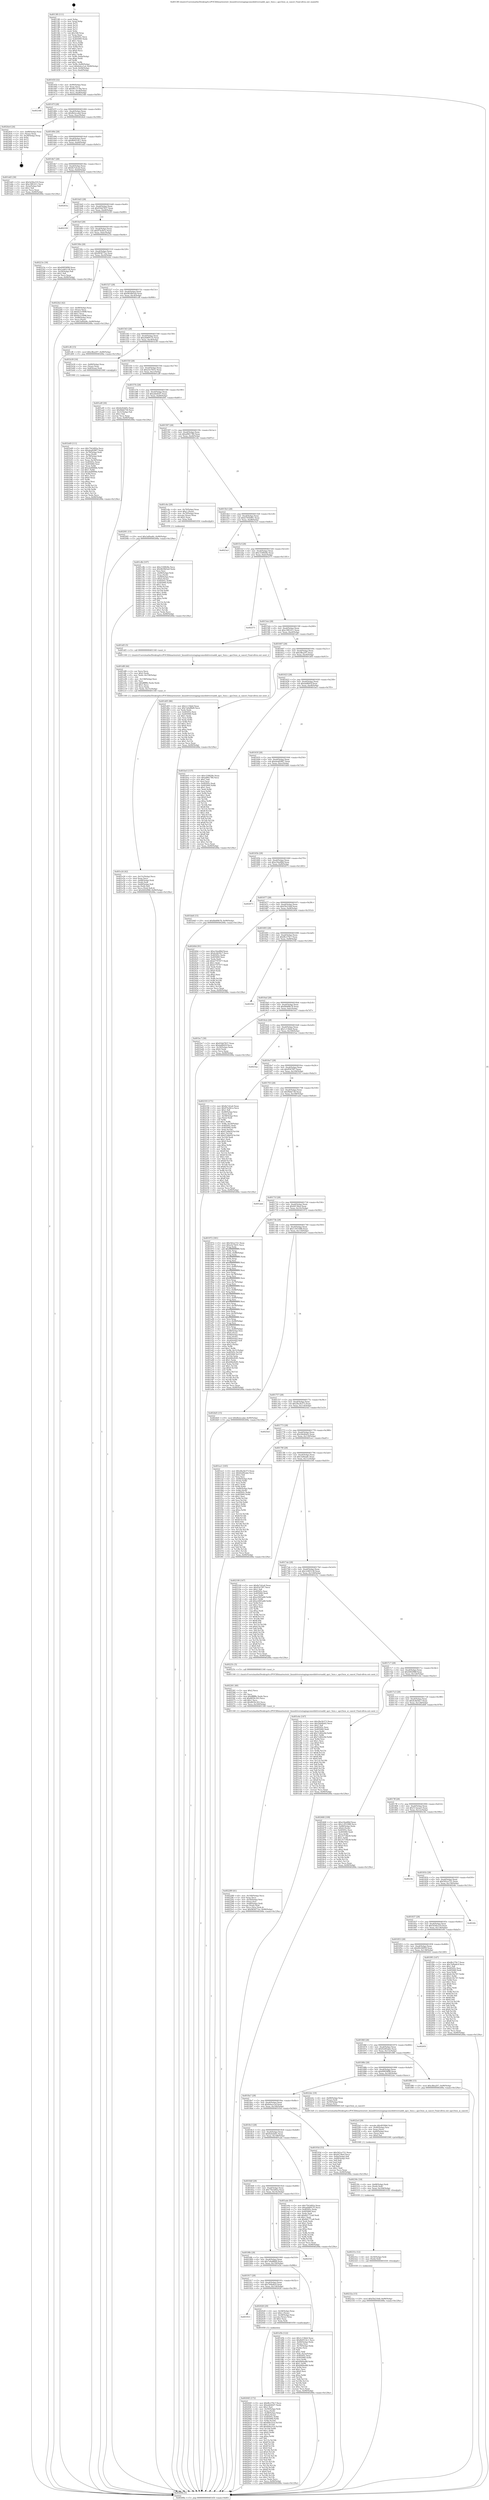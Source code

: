 digraph "0x4013f0" {
  label = "0x4013f0 (/mnt/c/Users/mathe/Desktop/tcc/POCII/binaries/extr_linuxdriversstagingcomedidriversaddi_apci_3xxx.c_apci3xxx_ai_cancel_Final-ollvm.out::main(0))"
  labelloc = "t"
  node[shape=record]

  Entry [label="",width=0.3,height=0.3,shape=circle,fillcolor=black,style=filled]
  "0x40145f" [label="{
     0x40145f [32]\l
     | [instrs]\l
     &nbsp;&nbsp;0x40145f \<+6\>: mov -0x90(%rbp),%eax\l
     &nbsp;&nbsp;0x401465 \<+2\>: mov %eax,%ecx\l
     &nbsp;&nbsp;0x401467 \<+6\>: sub $0x8613139a,%ecx\l
     &nbsp;&nbsp;0x40146d \<+6\>: mov %eax,-0xa4(%rbp)\l
     &nbsp;&nbsp;0x401473 \<+6\>: mov %ecx,-0xa8(%rbp)\l
     &nbsp;&nbsp;0x401479 \<+6\>: je 0000000000402348 \<main+0xf58\>\l
  }"]
  "0x402348" [label="{
     0x402348\l
  }", style=dashed]
  "0x40147f" [label="{
     0x40147f [28]\l
     | [instrs]\l
     &nbsp;&nbsp;0x40147f \<+5\>: jmp 0000000000401484 \<main+0x94\>\l
     &nbsp;&nbsp;0x401484 \<+6\>: mov -0xa4(%rbp),%eax\l
     &nbsp;&nbsp;0x40148a \<+5\>: sub $0x8b2ecabd,%eax\l
     &nbsp;&nbsp;0x40148f \<+6\>: mov %eax,-0xac(%rbp)\l
     &nbsp;&nbsp;0x401495 \<+6\>: je 00000000004024e4 \<main+0x10f4\>\l
  }"]
  Exit [label="",width=0.3,height=0.3,shape=circle,fillcolor=black,style=filled,peripheries=2]
  "0x4024e4" [label="{
     0x4024e4 [24]\l
     | [instrs]\l
     &nbsp;&nbsp;0x4024e4 \<+7\>: mov -0x88(%rbp),%rax\l
     &nbsp;&nbsp;0x4024eb \<+2\>: mov (%rax),%eax\l
     &nbsp;&nbsp;0x4024ed \<+4\>: lea -0x28(%rbp),%rsp\l
     &nbsp;&nbsp;0x4024f1 \<+1\>: pop %rbx\l
     &nbsp;&nbsp;0x4024f2 \<+2\>: pop %r12\l
     &nbsp;&nbsp;0x4024f4 \<+2\>: pop %r13\l
     &nbsp;&nbsp;0x4024f6 \<+2\>: pop %r14\l
     &nbsp;&nbsp;0x4024f8 \<+2\>: pop %r15\l
     &nbsp;&nbsp;0x4024fa \<+1\>: pop %rbp\l
     &nbsp;&nbsp;0x4024fb \<+1\>: ret\l
  }"]
  "0x40149b" [label="{
     0x40149b [28]\l
     | [instrs]\l
     &nbsp;&nbsp;0x40149b \<+5\>: jmp 00000000004014a0 \<main+0xb0\>\l
     &nbsp;&nbsp;0x4014a0 \<+6\>: mov -0xa4(%rbp),%eax\l
     &nbsp;&nbsp;0x4014a6 \<+5\>: sub $0x8b9514c1,%eax\l
     &nbsp;&nbsp;0x4014ab \<+6\>: mov %eax,-0xb0(%rbp)\l
     &nbsp;&nbsp;0x4014b1 \<+6\>: je 0000000000401dd5 \<main+0x9e5\>\l
  }"]
  "0x40232a" [label="{
     0x40232a [15]\l
     | [instrs]\l
     &nbsp;&nbsp;0x40232a \<+10\>: movl $0xf3b216df,-0x90(%rbp)\l
     &nbsp;&nbsp;0x402334 \<+5\>: jmp 000000000040268a \<main+0x129a\>\l
  }"]
  "0x401dd5" [label="{
     0x401dd5 [30]\l
     | [instrs]\l
     &nbsp;&nbsp;0x401dd5 \<+5\>: mov $0x5d36a319,%eax\l
     &nbsp;&nbsp;0x401dda \<+5\>: mov $0xc5f81411,%ecx\l
     &nbsp;&nbsp;0x401ddf \<+3\>: mov -0x2a(%rbp),%dl\l
     &nbsp;&nbsp;0x401de2 \<+3\>: test $0x1,%dl\l
     &nbsp;&nbsp;0x401de5 \<+3\>: cmovne %ecx,%eax\l
     &nbsp;&nbsp;0x401de8 \<+6\>: mov %eax,-0x90(%rbp)\l
     &nbsp;&nbsp;0x401dee \<+5\>: jmp 000000000040268a \<main+0x129a\>\l
  }"]
  "0x4014b7" [label="{
     0x4014b7 [28]\l
     | [instrs]\l
     &nbsp;&nbsp;0x4014b7 \<+5\>: jmp 00000000004014bc \<main+0xcc\>\l
     &nbsp;&nbsp;0x4014bc \<+6\>: mov -0xa4(%rbp),%eax\l
     &nbsp;&nbsp;0x4014c2 \<+5\>: sub $0x8e7efca4,%eax\l
     &nbsp;&nbsp;0x4014c7 \<+6\>: mov %eax,-0xb4(%rbp)\l
     &nbsp;&nbsp;0x4014cd \<+6\>: je 000000000040263a \<main+0x124a\>\l
  }"]
  "0x40231e" [label="{
     0x40231e [12]\l
     | [instrs]\l
     &nbsp;&nbsp;0x40231e \<+4\>: mov -0x50(%rbp),%rdi\l
     &nbsp;&nbsp;0x402322 \<+3\>: mov (%rdi),%rdi\l
     &nbsp;&nbsp;0x402325 \<+5\>: call 0000000000401030 \<free@plt\>\l
     | [calls]\l
     &nbsp;&nbsp;0x401030 \{1\} (unknown)\l
  }"]
  "0x40263a" [label="{
     0x40263a\l
  }", style=dashed]
  "0x4014d3" [label="{
     0x4014d3 [28]\l
     | [instrs]\l
     &nbsp;&nbsp;0x4014d3 \<+5\>: jmp 00000000004014d8 \<main+0xe8\>\l
     &nbsp;&nbsp;0x4014d8 \<+6\>: mov -0xa4(%rbp),%eax\l
     &nbsp;&nbsp;0x4014de \<+5\>: sub $0x934d7837,%eax\l
     &nbsp;&nbsp;0x4014e3 \<+6\>: mov %eax,-0xb8(%rbp)\l
     &nbsp;&nbsp;0x4014e9 \<+6\>: je 0000000000402339 \<main+0xf49\>\l
  }"]
  "0x40230c" [label="{
     0x40230c [18]\l
     | [instrs]\l
     &nbsp;&nbsp;0x40230c \<+4\>: mov -0x68(%rbp),%rdi\l
     &nbsp;&nbsp;0x402310 \<+3\>: mov (%rdi),%rdi\l
     &nbsp;&nbsp;0x402313 \<+6\>: mov %eax,-0x164(%rbp)\l
     &nbsp;&nbsp;0x402319 \<+5\>: call 0000000000401030 \<free@plt\>\l
     | [calls]\l
     &nbsp;&nbsp;0x401030 \{1\} (unknown)\l
  }"]
  "0x402339" [label="{
     0x402339\l
  }", style=dashed]
  "0x4014ef" [label="{
     0x4014ef [28]\l
     | [instrs]\l
     &nbsp;&nbsp;0x4014ef \<+5\>: jmp 00000000004014f4 \<main+0x104\>\l
     &nbsp;&nbsp;0x4014f4 \<+6\>: mov -0xa4(%rbp),%eax\l
     &nbsp;&nbsp;0x4014fa \<+5\>: sub $0x97bcfb1a,%eax\l
     &nbsp;&nbsp;0x4014ff \<+6\>: mov %eax,-0xbc(%rbp)\l
     &nbsp;&nbsp;0x401505 \<+6\>: je 000000000040223e \<main+0xe4e\>\l
  }"]
  "0x4022ef" [label="{
     0x4022ef [29]\l
     | [instrs]\l
     &nbsp;&nbsp;0x4022ef \<+10\>: movabs $0x4030b6,%rdi\l
     &nbsp;&nbsp;0x4022f9 \<+4\>: mov -0x40(%rbp),%rsi\l
     &nbsp;&nbsp;0x4022fd \<+2\>: mov %eax,(%rsi)\l
     &nbsp;&nbsp;0x4022ff \<+4\>: mov -0x40(%rbp),%rsi\l
     &nbsp;&nbsp;0x402303 \<+2\>: mov (%rsi),%esi\l
     &nbsp;&nbsp;0x402305 \<+2\>: mov $0x0,%al\l
     &nbsp;&nbsp;0x402307 \<+5\>: call 0000000000401040 \<printf@plt\>\l
     | [calls]\l
     &nbsp;&nbsp;0x401040 \{1\} (unknown)\l
  }"]
  "0x40223e" [label="{
     0x40223e [30]\l
     | [instrs]\l
     &nbsp;&nbsp;0x40223e \<+5\>: mov $0x69959f98,%eax\l
     &nbsp;&nbsp;0x402243 \<+5\>: mov $0x3c665138,%ecx\l
     &nbsp;&nbsp;0x402248 \<+3\>: mov -0x29(%rbp),%dl\l
     &nbsp;&nbsp;0x40224b \<+3\>: test $0x1,%dl\l
     &nbsp;&nbsp;0x40224e \<+3\>: cmovne %ecx,%eax\l
     &nbsp;&nbsp;0x402251 \<+6\>: mov %eax,-0x90(%rbp)\l
     &nbsp;&nbsp;0x402257 \<+5\>: jmp 000000000040268a \<main+0x129a\>\l
  }"]
  "0x40150b" [label="{
     0x40150b [28]\l
     | [instrs]\l
     &nbsp;&nbsp;0x40150b \<+5\>: jmp 0000000000401510 \<main+0x120\>\l
     &nbsp;&nbsp;0x401510 \<+6\>: mov -0xa4(%rbp),%eax\l
     &nbsp;&nbsp;0x401516 \<+5\>: sub $0x983677ee,%eax\l
     &nbsp;&nbsp;0x40151b \<+6\>: mov %eax,-0xc0(%rbp)\l
     &nbsp;&nbsp;0x401521 \<+6\>: je 00000000004022b2 \<main+0xec2\>\l
  }"]
  "0x402289" [label="{
     0x402289 [41]\l
     | [instrs]\l
     &nbsp;&nbsp;0x402289 \<+6\>: mov -0x160(%rbp),%ecx\l
     &nbsp;&nbsp;0x40228f \<+3\>: imul %eax,%ecx\l
     &nbsp;&nbsp;0x402292 \<+4\>: mov -0x50(%rbp),%rsi\l
     &nbsp;&nbsp;0x402296 \<+3\>: mov (%rsi),%rsi\l
     &nbsp;&nbsp;0x402299 \<+4\>: mov -0x48(%rbp),%rdi\l
     &nbsp;&nbsp;0x40229d \<+3\>: movslq (%rdi),%rdi\l
     &nbsp;&nbsp;0x4022a0 \<+3\>: mov %ecx,(%rsi,%rdi,4)\l
     &nbsp;&nbsp;0x4022a3 \<+10\>: movl $0x983677ee,-0x90(%rbp)\l
     &nbsp;&nbsp;0x4022ad \<+5\>: jmp 000000000040268a \<main+0x129a\>\l
  }"]
  "0x4022b2" [label="{
     0x4022b2 [42]\l
     | [instrs]\l
     &nbsp;&nbsp;0x4022b2 \<+4\>: mov -0x48(%rbp),%rax\l
     &nbsp;&nbsp;0x4022b6 \<+2\>: mov (%rax),%ecx\l
     &nbsp;&nbsp;0x4022b8 \<+6\>: sub $0x6e1e5698,%ecx\l
     &nbsp;&nbsp;0x4022be \<+3\>: add $0x1,%ecx\l
     &nbsp;&nbsp;0x4022c1 \<+6\>: add $0x6e1e5698,%ecx\l
     &nbsp;&nbsp;0x4022c7 \<+4\>: mov -0x48(%rbp),%rax\l
     &nbsp;&nbsp;0x4022cb \<+2\>: mov %ecx,(%rax)\l
     &nbsp;&nbsp;0x4022cd \<+10\>: movl $0x3af0aa8c,-0x90(%rbp)\l
     &nbsp;&nbsp;0x4022d7 \<+5\>: jmp 000000000040268a \<main+0x129a\>\l
  }"]
  "0x401527" [label="{
     0x401527 [28]\l
     | [instrs]\l
     &nbsp;&nbsp;0x401527 \<+5\>: jmp 000000000040152c \<main+0x13c\>\l
     &nbsp;&nbsp;0x40152c \<+6\>: mov -0xa4(%rbp),%eax\l
     &nbsp;&nbsp;0x401532 \<+5\>: sub $0x9b58b5a9,%eax\l
     &nbsp;&nbsp;0x401537 \<+6\>: mov %eax,-0xc4(%rbp)\l
     &nbsp;&nbsp;0x40153d \<+6\>: je 0000000000401cf6 \<main+0x906\>\l
  }"]
  "0x402261" [label="{
     0x402261 [40]\l
     | [instrs]\l
     &nbsp;&nbsp;0x402261 \<+5\>: mov $0x2,%ecx\l
     &nbsp;&nbsp;0x402266 \<+1\>: cltd\l
     &nbsp;&nbsp;0x402267 \<+2\>: idiv %ecx\l
     &nbsp;&nbsp;0x402269 \<+6\>: imul $0xfffffffe,%edx,%ecx\l
     &nbsp;&nbsp;0x40226f \<+6\>: sub $0x8659c303,%ecx\l
     &nbsp;&nbsp;0x402275 \<+3\>: add $0x1,%ecx\l
     &nbsp;&nbsp;0x402278 \<+6\>: add $0x8659c303,%ecx\l
     &nbsp;&nbsp;0x40227e \<+6\>: mov %ecx,-0x160(%rbp)\l
     &nbsp;&nbsp;0x402284 \<+5\>: call 0000000000401160 \<next_i\>\l
     | [calls]\l
     &nbsp;&nbsp;0x401160 \{1\} (/mnt/c/Users/mathe/Desktop/tcc/POCII/binaries/extr_linuxdriversstagingcomedidriversaddi_apci_3xxx.c_apci3xxx_ai_cancel_Final-ollvm.out::next_i)\l
  }"]
  "0x401cf6" [label="{
     0x401cf6 [15]\l
     | [instrs]\l
     &nbsp;&nbsp;0x401cf6 \<+10\>: movl $0xcffea207,-0x90(%rbp)\l
     &nbsp;&nbsp;0x401d00 \<+5\>: jmp 000000000040268a \<main+0x129a\>\l
  }"]
  "0x401543" [label="{
     0x401543 [28]\l
     | [instrs]\l
     &nbsp;&nbsp;0x401543 \<+5\>: jmp 0000000000401548 \<main+0x158\>\l
     &nbsp;&nbsp;0x401548 \<+6\>: mov -0xa4(%rbp),%eax\l
     &nbsp;&nbsp;0x40154e \<+5\>: sub $0xa0d69135,%eax\l
     &nbsp;&nbsp;0x401553 \<+6\>: mov %eax,-0xc8(%rbp)\l
     &nbsp;&nbsp;0x401559 \<+6\>: je 0000000000401b39 \<main+0x749\>\l
  }"]
  "0x402045" [label="{
     0x402045 [172]\l
     | [instrs]\l
     &nbsp;&nbsp;0x402045 \<+5\>: mov $0xf8c279c7,%ecx\l
     &nbsp;&nbsp;0x40204a \<+5\>: mov $0xabfe82f7,%edx\l
     &nbsp;&nbsp;0x40204f \<+3\>: mov $0x1,%sil\l
     &nbsp;&nbsp;0x402052 \<+4\>: mov -0x50(%rbp),%rdi\l
     &nbsp;&nbsp;0x402056 \<+3\>: mov %rax,(%rdi)\l
     &nbsp;&nbsp;0x402059 \<+4\>: mov -0x48(%rbp),%rax\l
     &nbsp;&nbsp;0x40205d \<+6\>: movl $0x0,(%rax)\l
     &nbsp;&nbsp;0x402063 \<+8\>: mov 0x40505c,%r8d\l
     &nbsp;&nbsp;0x40206b \<+8\>: mov 0x405060,%r9d\l
     &nbsp;&nbsp;0x402073 \<+3\>: mov %r8d,%r10d\l
     &nbsp;&nbsp;0x402076 \<+7\>: sub $0x60fa1f1d,%r10d\l
     &nbsp;&nbsp;0x40207d \<+4\>: sub $0x1,%r10d\l
     &nbsp;&nbsp;0x402081 \<+7\>: add $0x60fa1f1d,%r10d\l
     &nbsp;&nbsp;0x402088 \<+4\>: imul %r10d,%r8d\l
     &nbsp;&nbsp;0x40208c \<+4\>: and $0x1,%r8d\l
     &nbsp;&nbsp;0x402090 \<+4\>: cmp $0x0,%r8d\l
     &nbsp;&nbsp;0x402094 \<+4\>: sete %r11b\l
     &nbsp;&nbsp;0x402098 \<+4\>: cmp $0xa,%r9d\l
     &nbsp;&nbsp;0x40209c \<+3\>: setl %bl\l
     &nbsp;&nbsp;0x40209f \<+3\>: mov %r11b,%r14b\l
     &nbsp;&nbsp;0x4020a2 \<+4\>: xor $0xff,%r14b\l
     &nbsp;&nbsp;0x4020a6 \<+3\>: mov %bl,%r15b\l
     &nbsp;&nbsp;0x4020a9 \<+4\>: xor $0xff,%r15b\l
     &nbsp;&nbsp;0x4020ad \<+4\>: xor $0x0,%sil\l
     &nbsp;&nbsp;0x4020b1 \<+3\>: mov %r14b,%r12b\l
     &nbsp;&nbsp;0x4020b4 \<+4\>: and $0x0,%r12b\l
     &nbsp;&nbsp;0x4020b8 \<+3\>: and %sil,%r11b\l
     &nbsp;&nbsp;0x4020bb \<+3\>: mov %r15b,%r13b\l
     &nbsp;&nbsp;0x4020be \<+4\>: and $0x0,%r13b\l
     &nbsp;&nbsp;0x4020c2 \<+3\>: and %sil,%bl\l
     &nbsp;&nbsp;0x4020c5 \<+3\>: or %r11b,%r12b\l
     &nbsp;&nbsp;0x4020c8 \<+3\>: or %bl,%r13b\l
     &nbsp;&nbsp;0x4020cb \<+3\>: xor %r13b,%r12b\l
     &nbsp;&nbsp;0x4020ce \<+3\>: or %r15b,%r14b\l
     &nbsp;&nbsp;0x4020d1 \<+4\>: xor $0xff,%r14b\l
     &nbsp;&nbsp;0x4020d5 \<+4\>: or $0x0,%sil\l
     &nbsp;&nbsp;0x4020d9 \<+3\>: and %sil,%r14b\l
     &nbsp;&nbsp;0x4020dc \<+3\>: or %r14b,%r12b\l
     &nbsp;&nbsp;0x4020df \<+4\>: test $0x1,%r12b\l
     &nbsp;&nbsp;0x4020e3 \<+3\>: cmovne %edx,%ecx\l
     &nbsp;&nbsp;0x4020e6 \<+6\>: mov %ecx,-0x90(%rbp)\l
     &nbsp;&nbsp;0x4020ec \<+5\>: jmp 000000000040268a \<main+0x129a\>\l
  }"]
  "0x401b39" [label="{
     0x401b39 [16]\l
     | [instrs]\l
     &nbsp;&nbsp;0x401b39 \<+4\>: mov -0x80(%rbp),%rax\l
     &nbsp;&nbsp;0x401b3d \<+3\>: mov (%rax),%rax\l
     &nbsp;&nbsp;0x401b40 \<+4\>: mov 0x8(%rax),%rdi\l
     &nbsp;&nbsp;0x401b44 \<+5\>: call 0000000000401060 \<atoi@plt\>\l
     | [calls]\l
     &nbsp;&nbsp;0x401060 \{1\} (unknown)\l
  }"]
  "0x40155f" [label="{
     0x40155f [28]\l
     | [instrs]\l
     &nbsp;&nbsp;0x40155f \<+5\>: jmp 0000000000401564 \<main+0x174\>\l
     &nbsp;&nbsp;0x401564 \<+6\>: mov -0xa4(%rbp),%eax\l
     &nbsp;&nbsp;0x40156a \<+5\>: sub $0xa5e7fd31,%eax\l
     &nbsp;&nbsp;0x40156f \<+6\>: mov %eax,-0xcc(%rbp)\l
     &nbsp;&nbsp;0x401575 \<+6\>: je 0000000000401a9f \<main+0x6af\>\l
  }"]
  "0x401933" [label="{
     0x401933\l
  }", style=dashed]
  "0x401a9f" [label="{
     0x401a9f [30]\l
     | [instrs]\l
     &nbsp;&nbsp;0x401a9f \<+5\>: mov $0x6ef2dd5c,%eax\l
     &nbsp;&nbsp;0x401aa4 \<+5\>: mov $0x9bbb736,%ecx\l
     &nbsp;&nbsp;0x401aa9 \<+3\>: mov -0x31(%rbp),%dl\l
     &nbsp;&nbsp;0x401aac \<+3\>: test $0x1,%dl\l
     &nbsp;&nbsp;0x401aaf \<+3\>: cmovne %ecx,%eax\l
     &nbsp;&nbsp;0x401ab2 \<+6\>: mov %eax,-0x90(%rbp)\l
     &nbsp;&nbsp;0x401ab8 \<+5\>: jmp 000000000040268a \<main+0x129a\>\l
  }"]
  "0x40157b" [label="{
     0x40157b [28]\l
     | [instrs]\l
     &nbsp;&nbsp;0x40157b \<+5\>: jmp 0000000000401580 \<main+0x190\>\l
     &nbsp;&nbsp;0x401580 \<+6\>: mov -0xa4(%rbp),%eax\l
     &nbsp;&nbsp;0x401586 \<+5\>: sub $0xabfe82f7,%eax\l
     &nbsp;&nbsp;0x40158b \<+6\>: mov %eax,-0xd0(%rbp)\l
     &nbsp;&nbsp;0x401591 \<+6\>: je 00000000004020f1 \<main+0xd01\>\l
  }"]
  "0x402028" [label="{
     0x402028 [29]\l
     | [instrs]\l
     &nbsp;&nbsp;0x402028 \<+4\>: mov -0x58(%rbp),%rax\l
     &nbsp;&nbsp;0x40202c \<+6\>: movl $0x1,(%rax)\l
     &nbsp;&nbsp;0x402032 \<+4\>: mov -0x58(%rbp),%rax\l
     &nbsp;&nbsp;0x402036 \<+3\>: movslq (%rax),%rax\l
     &nbsp;&nbsp;0x402039 \<+4\>: shl $0x2,%rax\l
     &nbsp;&nbsp;0x40203d \<+3\>: mov %rax,%rdi\l
     &nbsp;&nbsp;0x402040 \<+5\>: call 0000000000401050 \<malloc@plt\>\l
     | [calls]\l
     &nbsp;&nbsp;0x401050 \{1\} (unknown)\l
  }"]
  "0x4020f1" [label="{
     0x4020f1 [15]\l
     | [instrs]\l
     &nbsp;&nbsp;0x4020f1 \<+10\>: movl $0x3af0aa8c,-0x90(%rbp)\l
     &nbsp;&nbsp;0x4020fb \<+5\>: jmp 000000000040268a \<main+0x129a\>\l
  }"]
  "0x401597" [label="{
     0x401597 [28]\l
     | [instrs]\l
     &nbsp;&nbsp;0x401597 \<+5\>: jmp 000000000040159c \<main+0x1ac\>\l
     &nbsp;&nbsp;0x40159c \<+6\>: mov -0xa4(%rbp),%eax\l
     &nbsp;&nbsp;0x4015a2 \<+5\>: sub $0xaf061780,%eax\l
     &nbsp;&nbsp;0x4015a7 \<+6\>: mov %eax,-0xd4(%rbp)\l
     &nbsp;&nbsp;0x4015ad \<+6\>: je 0000000000401c6e \<main+0x87e\>\l
  }"]
  "0x401e24" [label="{
     0x401e24 [42]\l
     | [instrs]\l
     &nbsp;&nbsp;0x401e24 \<+6\>: mov -0x15c(%rbp),%ecx\l
     &nbsp;&nbsp;0x401e2a \<+3\>: imul %eax,%ecx\l
     &nbsp;&nbsp;0x401e2d \<+4\>: mov -0x68(%rbp),%rdi\l
     &nbsp;&nbsp;0x401e31 \<+3\>: mov (%rdi),%rdi\l
     &nbsp;&nbsp;0x401e34 \<+4\>: mov -0x60(%rbp),%r8\l
     &nbsp;&nbsp;0x401e38 \<+3\>: movslq (%r8),%r8\l
     &nbsp;&nbsp;0x401e3b \<+4\>: mov %ecx,(%rdi,%r8,4)\l
     &nbsp;&nbsp;0x401e3f \<+10\>: movl $0x4492f98f,-0x90(%rbp)\l
     &nbsp;&nbsp;0x401e49 \<+5\>: jmp 000000000040268a \<main+0x129a\>\l
  }"]
  "0x401c6e" [label="{
     0x401c6e [29]\l
     | [instrs]\l
     &nbsp;&nbsp;0x401c6e \<+4\>: mov -0x70(%rbp),%rax\l
     &nbsp;&nbsp;0x401c72 \<+6\>: movl $0x1,(%rax)\l
     &nbsp;&nbsp;0x401c78 \<+4\>: mov -0x70(%rbp),%rax\l
     &nbsp;&nbsp;0x401c7c \<+3\>: movslq (%rax),%rax\l
     &nbsp;&nbsp;0x401c7f \<+4\>: shl $0x2,%rax\l
     &nbsp;&nbsp;0x401c83 \<+3\>: mov %rax,%rdi\l
     &nbsp;&nbsp;0x401c86 \<+5\>: call 0000000000401050 \<malloc@plt\>\l
     | [calls]\l
     &nbsp;&nbsp;0x401050 \{1\} (unknown)\l
  }"]
  "0x4015b3" [label="{
     0x4015b3 [28]\l
     | [instrs]\l
     &nbsp;&nbsp;0x4015b3 \<+5\>: jmp 00000000004015b8 \<main+0x1c8\>\l
     &nbsp;&nbsp;0x4015b8 \<+6\>: mov -0xa4(%rbp),%eax\l
     &nbsp;&nbsp;0x4015be \<+5\>: sub $0xb705b991,%eax\l
     &nbsp;&nbsp;0x4015c3 \<+6\>: mov %eax,-0xd8(%rbp)\l
     &nbsp;&nbsp;0x4015c9 \<+6\>: je 00000000004023a3 \<main+0xfb3\>\l
  }"]
  "0x401df8" [label="{
     0x401df8 [44]\l
     | [instrs]\l
     &nbsp;&nbsp;0x401df8 \<+2\>: xor %ecx,%ecx\l
     &nbsp;&nbsp;0x401dfa \<+5\>: mov $0x2,%edx\l
     &nbsp;&nbsp;0x401dff \<+6\>: mov %edx,-0x158(%rbp)\l
     &nbsp;&nbsp;0x401e05 \<+1\>: cltd\l
     &nbsp;&nbsp;0x401e06 \<+6\>: mov -0x158(%rbp),%esi\l
     &nbsp;&nbsp;0x401e0c \<+2\>: idiv %esi\l
     &nbsp;&nbsp;0x401e0e \<+6\>: imul $0xfffffffe,%edx,%edx\l
     &nbsp;&nbsp;0x401e14 \<+3\>: sub $0x1,%ecx\l
     &nbsp;&nbsp;0x401e17 \<+2\>: sub %ecx,%edx\l
     &nbsp;&nbsp;0x401e19 \<+6\>: mov %edx,-0x15c(%rbp)\l
     &nbsp;&nbsp;0x401e1f \<+5\>: call 0000000000401160 \<next_i\>\l
     | [calls]\l
     &nbsp;&nbsp;0x401160 \{1\} (/mnt/c/Users/mathe/Desktop/tcc/POCII/binaries/extr_linuxdriversstagingcomedidriversaddi_apci_3xxx.c_apci3xxx_ai_cancel_Final-ollvm.out::next_i)\l
  }"]
  "0x4023a3" [label="{
     0x4023a3\l
  }", style=dashed]
  "0x4015cf" [label="{
     0x4015cf [28]\l
     | [instrs]\l
     &nbsp;&nbsp;0x4015cf \<+5\>: jmp 00000000004015d4 \<main+0x1e4\>\l
     &nbsp;&nbsp;0x4015d4 \<+6\>: mov -0xa4(%rbp),%eax\l
     &nbsp;&nbsp;0x4015da \<+5\>: sub $0xc530828e,%eax\l
     &nbsp;&nbsp;0x4015df \<+6\>: mov %eax,-0xdc(%rbp)\l
     &nbsp;&nbsp;0x4015e5 \<+6\>: je 0000000000402571 \<main+0x1181\>\l
  }"]
  "0x401917" [label="{
     0x401917 [28]\l
     | [instrs]\l
     &nbsp;&nbsp;0x401917 \<+5\>: jmp 000000000040191c \<main+0x52c\>\l
     &nbsp;&nbsp;0x40191c \<+6\>: mov -0xa4(%rbp),%eax\l
     &nbsp;&nbsp;0x401922 \<+5\>: sub $0x7bf4a8c9,%eax\l
     &nbsp;&nbsp;0x401927 \<+6\>: mov %eax,-0x154(%rbp)\l
     &nbsp;&nbsp;0x40192d \<+6\>: je 0000000000402028 \<main+0xc38\>\l
  }"]
  "0x402571" [label="{
     0x402571\l
  }", style=dashed]
  "0x4015eb" [label="{
     0x4015eb [28]\l
     | [instrs]\l
     &nbsp;&nbsp;0x4015eb \<+5\>: jmp 00000000004015f0 \<main+0x200\>\l
     &nbsp;&nbsp;0x4015f0 \<+6\>: mov -0xa4(%rbp),%eax\l
     &nbsp;&nbsp;0x4015f6 \<+5\>: sub $0xc5f81411,%eax\l
     &nbsp;&nbsp;0x4015fb \<+6\>: mov %eax,-0xe0(%rbp)\l
     &nbsp;&nbsp;0x401601 \<+6\>: je 0000000000401df3 \<main+0xa03\>\l
  }"]
  "0x401d5b" [label="{
     0x401d5b [122]\l
     | [instrs]\l
     &nbsp;&nbsp;0x401d5b \<+5\>: mov $0x1c13bb4,%eax\l
     &nbsp;&nbsp;0x401d60 \<+5\>: mov $0x8b9514c1,%ecx\l
     &nbsp;&nbsp;0x401d65 \<+4\>: mov -0x60(%rbp),%rdx\l
     &nbsp;&nbsp;0x401d69 \<+2\>: mov (%rdx),%esi\l
     &nbsp;&nbsp;0x401d6b \<+4\>: mov -0x70(%rbp),%rdx\l
     &nbsp;&nbsp;0x401d6f \<+2\>: cmp (%rdx),%esi\l
     &nbsp;&nbsp;0x401d71 \<+4\>: setl %dil\l
     &nbsp;&nbsp;0x401d75 \<+4\>: and $0x1,%dil\l
     &nbsp;&nbsp;0x401d79 \<+4\>: mov %dil,-0x2a(%rbp)\l
     &nbsp;&nbsp;0x401d7d \<+7\>: mov 0x40505c,%esi\l
     &nbsp;&nbsp;0x401d84 \<+8\>: mov 0x405060,%r8d\l
     &nbsp;&nbsp;0x401d8c \<+3\>: mov %esi,%r9d\l
     &nbsp;&nbsp;0x401d8f \<+7\>: add $0xb064adf8,%r9d\l
     &nbsp;&nbsp;0x401d96 \<+4\>: sub $0x1,%r9d\l
     &nbsp;&nbsp;0x401d9a \<+7\>: sub $0xb064adf8,%r9d\l
     &nbsp;&nbsp;0x401da1 \<+4\>: imul %r9d,%esi\l
     &nbsp;&nbsp;0x401da5 \<+3\>: and $0x1,%esi\l
     &nbsp;&nbsp;0x401da8 \<+3\>: cmp $0x0,%esi\l
     &nbsp;&nbsp;0x401dab \<+4\>: sete %dil\l
     &nbsp;&nbsp;0x401daf \<+4\>: cmp $0xa,%r8d\l
     &nbsp;&nbsp;0x401db3 \<+4\>: setl %r10b\l
     &nbsp;&nbsp;0x401db7 \<+3\>: mov %dil,%r11b\l
     &nbsp;&nbsp;0x401dba \<+3\>: and %r10b,%r11b\l
     &nbsp;&nbsp;0x401dbd \<+3\>: xor %r10b,%dil\l
     &nbsp;&nbsp;0x401dc0 \<+3\>: or %dil,%r11b\l
     &nbsp;&nbsp;0x401dc3 \<+4\>: test $0x1,%r11b\l
     &nbsp;&nbsp;0x401dc7 \<+3\>: cmovne %ecx,%eax\l
     &nbsp;&nbsp;0x401dca \<+6\>: mov %eax,-0x90(%rbp)\l
     &nbsp;&nbsp;0x401dd0 \<+5\>: jmp 000000000040268a \<main+0x129a\>\l
  }"]
  "0x401df3" [label="{
     0x401df3 [5]\l
     | [instrs]\l
     &nbsp;&nbsp;0x401df3 \<+5\>: call 0000000000401160 \<next_i\>\l
     | [calls]\l
     &nbsp;&nbsp;0x401160 \{1\} (/mnt/c/Users/mathe/Desktop/tcc/POCII/binaries/extr_linuxdriversstagingcomedidriversaddi_apci_3xxx.c_apci3xxx_ai_cancel_Final-ollvm.out::next_i)\l
  }"]
  "0x401607" [label="{
     0x401607 [28]\l
     | [instrs]\l
     &nbsp;&nbsp;0x401607 \<+5\>: jmp 000000000040160c \<main+0x21c\>\l
     &nbsp;&nbsp;0x40160c \<+6\>: mov -0xa4(%rbp),%eax\l
     &nbsp;&nbsp;0x401612 \<+5\>: sub $0xcffea207,%eax\l
     &nbsp;&nbsp;0x401617 \<+6\>: mov %eax,-0xe4(%rbp)\l
     &nbsp;&nbsp;0x40161d \<+6\>: je 0000000000401d05 \<main+0x915\>\l
  }"]
  "0x4018fb" [label="{
     0x4018fb [28]\l
     | [instrs]\l
     &nbsp;&nbsp;0x4018fb \<+5\>: jmp 0000000000401900 \<main+0x510\>\l
     &nbsp;&nbsp;0x401900 \<+6\>: mov -0xa4(%rbp),%eax\l
     &nbsp;&nbsp;0x401906 \<+5\>: sub $0x7a0a88d9,%eax\l
     &nbsp;&nbsp;0x40190b \<+6\>: mov %eax,-0x150(%rbp)\l
     &nbsp;&nbsp;0x401911 \<+6\>: je 0000000000401d5b \<main+0x96b\>\l
  }"]
  "0x401d05" [label="{
     0x401d05 [86]\l
     | [instrs]\l
     &nbsp;&nbsp;0x401d05 \<+5\>: mov $0x1c13bb4,%eax\l
     &nbsp;&nbsp;0x401d0a \<+5\>: mov $0x7a0a88d9,%ecx\l
     &nbsp;&nbsp;0x401d0f \<+2\>: xor %edx,%edx\l
     &nbsp;&nbsp;0x401d11 \<+7\>: mov 0x40505c,%esi\l
     &nbsp;&nbsp;0x401d18 \<+7\>: mov 0x405060,%edi\l
     &nbsp;&nbsp;0x401d1f \<+3\>: sub $0x1,%edx\l
     &nbsp;&nbsp;0x401d22 \<+3\>: mov %esi,%r8d\l
     &nbsp;&nbsp;0x401d25 \<+3\>: add %edx,%r8d\l
     &nbsp;&nbsp;0x401d28 \<+4\>: imul %r8d,%esi\l
     &nbsp;&nbsp;0x401d2c \<+3\>: and $0x1,%esi\l
     &nbsp;&nbsp;0x401d2f \<+3\>: cmp $0x0,%esi\l
     &nbsp;&nbsp;0x401d32 \<+4\>: sete %r9b\l
     &nbsp;&nbsp;0x401d36 \<+3\>: cmp $0xa,%edi\l
     &nbsp;&nbsp;0x401d39 \<+4\>: setl %r10b\l
     &nbsp;&nbsp;0x401d3d \<+3\>: mov %r9b,%r11b\l
     &nbsp;&nbsp;0x401d40 \<+3\>: and %r10b,%r11b\l
     &nbsp;&nbsp;0x401d43 \<+3\>: xor %r10b,%r9b\l
     &nbsp;&nbsp;0x401d46 \<+3\>: or %r9b,%r11b\l
     &nbsp;&nbsp;0x401d49 \<+4\>: test $0x1,%r11b\l
     &nbsp;&nbsp;0x401d4d \<+3\>: cmovne %ecx,%eax\l
     &nbsp;&nbsp;0x401d50 \<+6\>: mov %eax,-0x90(%rbp)\l
     &nbsp;&nbsp;0x401d56 \<+5\>: jmp 000000000040268a \<main+0x129a\>\l
  }"]
  "0x401623" [label="{
     0x401623 [28]\l
     | [instrs]\l
     &nbsp;&nbsp;0x401623 \<+5\>: jmp 0000000000401628 \<main+0x238\>\l
     &nbsp;&nbsp;0x401628 \<+6\>: mov -0xa4(%rbp),%eax\l
     &nbsp;&nbsp;0x40162e \<+5\>: sub $0xdaff445f,%eax\l
     &nbsp;&nbsp;0x401633 \<+6\>: mov %eax,-0xe8(%rbp)\l
     &nbsp;&nbsp;0x401639 \<+6\>: je 0000000000401be5 \<main+0x7f5\>\l
  }"]
  "0x402541" [label="{
     0x402541\l
  }", style=dashed]
  "0x401be5" [label="{
     0x401be5 [137]\l
     | [instrs]\l
     &nbsp;&nbsp;0x401be5 \<+5\>: mov $0xc530828e,%eax\l
     &nbsp;&nbsp;0x401bea \<+5\>: mov $0xaf061780,%ecx\l
     &nbsp;&nbsp;0x401bef \<+2\>: mov $0x1,%dl\l
     &nbsp;&nbsp;0x401bf1 \<+2\>: xor %esi,%esi\l
     &nbsp;&nbsp;0x401bf3 \<+7\>: mov 0x40505c,%edi\l
     &nbsp;&nbsp;0x401bfa \<+8\>: mov 0x405060,%r8d\l
     &nbsp;&nbsp;0x401c02 \<+3\>: sub $0x1,%esi\l
     &nbsp;&nbsp;0x401c05 \<+3\>: mov %edi,%r9d\l
     &nbsp;&nbsp;0x401c08 \<+3\>: add %esi,%r9d\l
     &nbsp;&nbsp;0x401c0b \<+4\>: imul %r9d,%edi\l
     &nbsp;&nbsp;0x401c0f \<+3\>: and $0x1,%edi\l
     &nbsp;&nbsp;0x401c12 \<+3\>: cmp $0x0,%edi\l
     &nbsp;&nbsp;0x401c15 \<+4\>: sete %r10b\l
     &nbsp;&nbsp;0x401c19 \<+4\>: cmp $0xa,%r8d\l
     &nbsp;&nbsp;0x401c1d \<+4\>: setl %r11b\l
     &nbsp;&nbsp;0x401c21 \<+3\>: mov %r10b,%bl\l
     &nbsp;&nbsp;0x401c24 \<+3\>: xor $0xff,%bl\l
     &nbsp;&nbsp;0x401c27 \<+3\>: mov %r11b,%r14b\l
     &nbsp;&nbsp;0x401c2a \<+4\>: xor $0xff,%r14b\l
     &nbsp;&nbsp;0x401c2e \<+3\>: xor $0x1,%dl\l
     &nbsp;&nbsp;0x401c31 \<+3\>: mov %bl,%r15b\l
     &nbsp;&nbsp;0x401c34 \<+4\>: and $0xff,%r15b\l
     &nbsp;&nbsp;0x401c38 \<+3\>: and %dl,%r10b\l
     &nbsp;&nbsp;0x401c3b \<+3\>: mov %r14b,%r12b\l
     &nbsp;&nbsp;0x401c3e \<+4\>: and $0xff,%r12b\l
     &nbsp;&nbsp;0x401c42 \<+3\>: and %dl,%r11b\l
     &nbsp;&nbsp;0x401c45 \<+3\>: or %r10b,%r15b\l
     &nbsp;&nbsp;0x401c48 \<+3\>: or %r11b,%r12b\l
     &nbsp;&nbsp;0x401c4b \<+3\>: xor %r12b,%r15b\l
     &nbsp;&nbsp;0x401c4e \<+3\>: or %r14b,%bl\l
     &nbsp;&nbsp;0x401c51 \<+3\>: xor $0xff,%bl\l
     &nbsp;&nbsp;0x401c54 \<+3\>: or $0x1,%dl\l
     &nbsp;&nbsp;0x401c57 \<+2\>: and %dl,%bl\l
     &nbsp;&nbsp;0x401c59 \<+3\>: or %bl,%r15b\l
     &nbsp;&nbsp;0x401c5c \<+4\>: test $0x1,%r15b\l
     &nbsp;&nbsp;0x401c60 \<+3\>: cmovne %ecx,%eax\l
     &nbsp;&nbsp;0x401c63 \<+6\>: mov %eax,-0x90(%rbp)\l
     &nbsp;&nbsp;0x401c69 \<+5\>: jmp 000000000040268a \<main+0x129a\>\l
  }"]
  "0x40163f" [label="{
     0x40163f [28]\l
     | [instrs]\l
     &nbsp;&nbsp;0x40163f \<+5\>: jmp 0000000000401644 \<main+0x254\>\l
     &nbsp;&nbsp;0x401644 \<+6\>: mov -0xa4(%rbp),%eax\l
     &nbsp;&nbsp;0x40164a \<+5\>: sub $0xdea82867,%eax\l
     &nbsp;&nbsp;0x40164f \<+6\>: mov %eax,-0xec(%rbp)\l
     &nbsp;&nbsp;0x401655 \<+6\>: je 0000000000401bb8 \<main+0x7c8\>\l
  }"]
  "0x401c8b" [label="{
     0x401c8b [107]\l
     | [instrs]\l
     &nbsp;&nbsp;0x401c8b \<+5\>: mov $0xc530828e,%ecx\l
     &nbsp;&nbsp;0x401c90 \<+5\>: mov $0x9b58b5a9,%edx\l
     &nbsp;&nbsp;0x401c95 \<+2\>: xor %esi,%esi\l
     &nbsp;&nbsp;0x401c97 \<+4\>: mov -0x68(%rbp),%rdi\l
     &nbsp;&nbsp;0x401c9b \<+3\>: mov %rax,(%rdi)\l
     &nbsp;&nbsp;0x401c9e \<+4\>: mov -0x60(%rbp),%rax\l
     &nbsp;&nbsp;0x401ca2 \<+6\>: movl $0x0,(%rax)\l
     &nbsp;&nbsp;0x401ca8 \<+8\>: mov 0x40505c,%r8d\l
     &nbsp;&nbsp;0x401cb0 \<+8\>: mov 0x405060,%r9d\l
     &nbsp;&nbsp;0x401cb8 \<+3\>: sub $0x1,%esi\l
     &nbsp;&nbsp;0x401cbb \<+3\>: mov %r8d,%r10d\l
     &nbsp;&nbsp;0x401cbe \<+3\>: add %esi,%r10d\l
     &nbsp;&nbsp;0x401cc1 \<+4\>: imul %r10d,%r8d\l
     &nbsp;&nbsp;0x401cc5 \<+4\>: and $0x1,%r8d\l
     &nbsp;&nbsp;0x401cc9 \<+4\>: cmp $0x0,%r8d\l
     &nbsp;&nbsp;0x401ccd \<+4\>: sete %r11b\l
     &nbsp;&nbsp;0x401cd1 \<+4\>: cmp $0xa,%r9d\l
     &nbsp;&nbsp;0x401cd5 \<+3\>: setl %bl\l
     &nbsp;&nbsp;0x401cd8 \<+3\>: mov %r11b,%r14b\l
     &nbsp;&nbsp;0x401cdb \<+3\>: and %bl,%r14b\l
     &nbsp;&nbsp;0x401cde \<+3\>: xor %bl,%r11b\l
     &nbsp;&nbsp;0x401ce1 \<+3\>: or %r11b,%r14b\l
     &nbsp;&nbsp;0x401ce4 \<+4\>: test $0x1,%r14b\l
     &nbsp;&nbsp;0x401ce8 \<+3\>: cmovne %edx,%ecx\l
     &nbsp;&nbsp;0x401ceb \<+6\>: mov %ecx,-0x90(%rbp)\l
     &nbsp;&nbsp;0x401cf1 \<+5\>: jmp 000000000040268a \<main+0x129a\>\l
  }"]
  "0x401bb8" [label="{
     0x401bb8 [15]\l
     | [instrs]\l
     &nbsp;&nbsp;0x401bb8 \<+10\>: movl $0xfbb89b78,-0x90(%rbp)\l
     &nbsp;&nbsp;0x401bc2 \<+5\>: jmp 000000000040268a \<main+0x129a\>\l
  }"]
  "0x40165b" [label="{
     0x40165b [28]\l
     | [instrs]\l
     &nbsp;&nbsp;0x40165b \<+5\>: jmp 0000000000401660 \<main+0x270\>\l
     &nbsp;&nbsp;0x401660 \<+6\>: mov -0xa4(%rbp),%eax\l
     &nbsp;&nbsp;0x401666 \<+5\>: sub $0xe54a48bf,%eax\l
     &nbsp;&nbsp;0x40166b \<+6\>: mov %eax,-0xf0(%rbp)\l
     &nbsp;&nbsp;0x401671 \<+6\>: je 0000000000402673 \<main+0x1283\>\l
  }"]
  "0x401b49" [label="{
     0x401b49 [111]\l
     | [instrs]\l
     &nbsp;&nbsp;0x401b49 \<+5\>: mov $0x75b3d92a,%ecx\l
     &nbsp;&nbsp;0x401b4e \<+5\>: mov $0xdea82867,%edx\l
     &nbsp;&nbsp;0x401b53 \<+4\>: mov -0x78(%rbp),%rdi\l
     &nbsp;&nbsp;0x401b57 \<+2\>: mov %eax,(%rdi)\l
     &nbsp;&nbsp;0x401b59 \<+4\>: mov -0x78(%rbp),%rdi\l
     &nbsp;&nbsp;0x401b5d \<+2\>: mov (%rdi),%eax\l
     &nbsp;&nbsp;0x401b5f \<+3\>: mov %eax,-0x30(%rbp)\l
     &nbsp;&nbsp;0x401b62 \<+7\>: mov 0x40505c,%eax\l
     &nbsp;&nbsp;0x401b69 \<+7\>: mov 0x405060,%esi\l
     &nbsp;&nbsp;0x401b70 \<+3\>: mov %eax,%r8d\l
     &nbsp;&nbsp;0x401b73 \<+7\>: add $0xebd0684b,%r8d\l
     &nbsp;&nbsp;0x401b7a \<+4\>: sub $0x1,%r8d\l
     &nbsp;&nbsp;0x401b7e \<+7\>: sub $0xebd0684b,%r8d\l
     &nbsp;&nbsp;0x401b85 \<+4\>: imul %r8d,%eax\l
     &nbsp;&nbsp;0x401b89 \<+3\>: and $0x1,%eax\l
     &nbsp;&nbsp;0x401b8c \<+3\>: cmp $0x0,%eax\l
     &nbsp;&nbsp;0x401b8f \<+4\>: sete %r9b\l
     &nbsp;&nbsp;0x401b93 \<+3\>: cmp $0xa,%esi\l
     &nbsp;&nbsp;0x401b96 \<+4\>: setl %r10b\l
     &nbsp;&nbsp;0x401b9a \<+3\>: mov %r9b,%r11b\l
     &nbsp;&nbsp;0x401b9d \<+3\>: and %r10b,%r11b\l
     &nbsp;&nbsp;0x401ba0 \<+3\>: xor %r10b,%r9b\l
     &nbsp;&nbsp;0x401ba3 \<+3\>: or %r9b,%r11b\l
     &nbsp;&nbsp;0x401ba6 \<+4\>: test $0x1,%r11b\l
     &nbsp;&nbsp;0x401baa \<+3\>: cmovne %edx,%ecx\l
     &nbsp;&nbsp;0x401bad \<+6\>: mov %ecx,-0x90(%rbp)\l
     &nbsp;&nbsp;0x401bb3 \<+5\>: jmp 000000000040268a \<main+0x129a\>\l
  }"]
  "0x402673" [label="{
     0x402673\l
  }", style=dashed]
  "0x401677" [label="{
     0x401677 [28]\l
     | [instrs]\l
     &nbsp;&nbsp;0x401677 \<+5\>: jmp 000000000040167c \<main+0x28c\>\l
     &nbsp;&nbsp;0x40167c \<+6\>: mov -0xa4(%rbp),%eax\l
     &nbsp;&nbsp;0x401682 \<+5\>: sub $0xf3b216df,%eax\l
     &nbsp;&nbsp;0x401687 \<+6\>: mov %eax,-0xf4(%rbp)\l
     &nbsp;&nbsp;0x40168d \<+6\>: je 000000000040240d \<main+0x101d\>\l
  }"]
  "0x4018df" [label="{
     0x4018df [28]\l
     | [instrs]\l
     &nbsp;&nbsp;0x4018df \<+5\>: jmp 00000000004018e4 \<main+0x4f4\>\l
     &nbsp;&nbsp;0x4018e4 \<+6\>: mov -0xa4(%rbp),%eax\l
     &nbsp;&nbsp;0x4018ea \<+5\>: sub $0x75b3d92a,%eax\l
     &nbsp;&nbsp;0x4018ef \<+6\>: mov %eax,-0x14c(%rbp)\l
     &nbsp;&nbsp;0x4018f5 \<+6\>: je 0000000000402541 \<main+0x1151\>\l
  }"]
  "0x40240d" [label="{
     0x40240d [91]\l
     | [instrs]\l
     &nbsp;&nbsp;0x40240d \<+5\>: mov $0xe54a48bf,%eax\l
     &nbsp;&nbsp;0x402412 \<+5\>: mov $0x4c4b50c7,%ecx\l
     &nbsp;&nbsp;0x402417 \<+7\>: mov 0x40505c,%edx\l
     &nbsp;&nbsp;0x40241e \<+7\>: mov 0x405060,%esi\l
     &nbsp;&nbsp;0x402425 \<+2\>: mov %edx,%edi\l
     &nbsp;&nbsp;0x402427 \<+6\>: add $0xb7707477,%edi\l
     &nbsp;&nbsp;0x40242d \<+3\>: sub $0x1,%edi\l
     &nbsp;&nbsp;0x402430 \<+6\>: sub $0xb7707477,%edi\l
     &nbsp;&nbsp;0x402436 \<+3\>: imul %edi,%edx\l
     &nbsp;&nbsp;0x402439 \<+3\>: and $0x1,%edx\l
     &nbsp;&nbsp;0x40243c \<+3\>: cmp $0x0,%edx\l
     &nbsp;&nbsp;0x40243f \<+4\>: sete %r8b\l
     &nbsp;&nbsp;0x402443 \<+3\>: cmp $0xa,%esi\l
     &nbsp;&nbsp;0x402446 \<+4\>: setl %r9b\l
     &nbsp;&nbsp;0x40244a \<+3\>: mov %r8b,%r10b\l
     &nbsp;&nbsp;0x40244d \<+3\>: and %r9b,%r10b\l
     &nbsp;&nbsp;0x402450 \<+3\>: xor %r9b,%r8b\l
     &nbsp;&nbsp;0x402453 \<+3\>: or %r8b,%r10b\l
     &nbsp;&nbsp;0x402456 \<+4\>: test $0x1,%r10b\l
     &nbsp;&nbsp;0x40245a \<+3\>: cmovne %ecx,%eax\l
     &nbsp;&nbsp;0x40245d \<+6\>: mov %eax,-0x90(%rbp)\l
     &nbsp;&nbsp;0x402463 \<+5\>: jmp 000000000040268a \<main+0x129a\>\l
  }"]
  "0x401693" [label="{
     0x401693 [28]\l
     | [instrs]\l
     &nbsp;&nbsp;0x401693 \<+5\>: jmp 0000000000401698 \<main+0x2a8\>\l
     &nbsp;&nbsp;0x401698 \<+6\>: mov -0xa4(%rbp),%eax\l
     &nbsp;&nbsp;0x40169e \<+5\>: sub $0xf8c279c7,%eax\l
     &nbsp;&nbsp;0x4016a3 \<+6\>: mov %eax,-0xf8(%rbp)\l
     &nbsp;&nbsp;0x4016a9 \<+6\>: je 00000000004025fd \<main+0x120d\>\l
  }"]
  "0x401ade" [label="{
     0x401ade [91]\l
     | [instrs]\l
     &nbsp;&nbsp;0x401ade \<+5\>: mov $0x75b3d92a,%eax\l
     &nbsp;&nbsp;0x401ae3 \<+5\>: mov $0xa0d69135,%ecx\l
     &nbsp;&nbsp;0x401ae8 \<+7\>: mov 0x40505c,%edx\l
     &nbsp;&nbsp;0x401aef \<+7\>: mov 0x405060,%esi\l
     &nbsp;&nbsp;0x401af6 \<+2\>: mov %edx,%edi\l
     &nbsp;&nbsp;0x401af8 \<+6\>: add $0x8d177ca8,%edi\l
     &nbsp;&nbsp;0x401afe \<+3\>: sub $0x1,%edi\l
     &nbsp;&nbsp;0x401b01 \<+6\>: sub $0x8d177ca8,%edi\l
     &nbsp;&nbsp;0x401b07 \<+3\>: imul %edi,%edx\l
     &nbsp;&nbsp;0x401b0a \<+3\>: and $0x1,%edx\l
     &nbsp;&nbsp;0x401b0d \<+3\>: cmp $0x0,%edx\l
     &nbsp;&nbsp;0x401b10 \<+4\>: sete %r8b\l
     &nbsp;&nbsp;0x401b14 \<+3\>: cmp $0xa,%esi\l
     &nbsp;&nbsp;0x401b17 \<+4\>: setl %r9b\l
     &nbsp;&nbsp;0x401b1b \<+3\>: mov %r8b,%r10b\l
     &nbsp;&nbsp;0x401b1e \<+3\>: and %r9b,%r10b\l
     &nbsp;&nbsp;0x401b21 \<+3\>: xor %r9b,%r8b\l
     &nbsp;&nbsp;0x401b24 \<+3\>: or %r8b,%r10b\l
     &nbsp;&nbsp;0x401b27 \<+4\>: test $0x1,%r10b\l
     &nbsp;&nbsp;0x401b2b \<+3\>: cmovne %ecx,%eax\l
     &nbsp;&nbsp;0x401b2e \<+6\>: mov %eax,-0x90(%rbp)\l
     &nbsp;&nbsp;0x401b34 \<+5\>: jmp 000000000040268a \<main+0x129a\>\l
  }"]
  "0x4025fd" [label="{
     0x4025fd\l
  }", style=dashed]
  "0x4016af" [label="{
     0x4016af [28]\l
     | [instrs]\l
     &nbsp;&nbsp;0x4016af \<+5\>: jmp 00000000004016b4 \<main+0x2c4\>\l
     &nbsp;&nbsp;0x4016b4 \<+6\>: mov -0xa4(%rbp),%eax\l
     &nbsp;&nbsp;0x4016ba \<+5\>: sub $0xfbb89b78,%eax\l
     &nbsp;&nbsp;0x4016bf \<+6\>: mov %eax,-0xfc(%rbp)\l
     &nbsp;&nbsp;0x4016c5 \<+6\>: je 0000000000401bc7 \<main+0x7d7\>\l
  }"]
  "0x4013f0" [label="{
     0x4013f0 [111]\l
     | [instrs]\l
     &nbsp;&nbsp;0x4013f0 \<+1\>: push %rbp\l
     &nbsp;&nbsp;0x4013f1 \<+3\>: mov %rsp,%rbp\l
     &nbsp;&nbsp;0x4013f4 \<+2\>: push %r15\l
     &nbsp;&nbsp;0x4013f6 \<+2\>: push %r14\l
     &nbsp;&nbsp;0x4013f8 \<+2\>: push %r13\l
     &nbsp;&nbsp;0x4013fa \<+2\>: push %r12\l
     &nbsp;&nbsp;0x4013fc \<+1\>: push %rbx\l
     &nbsp;&nbsp;0x4013fd \<+7\>: sub $0x168,%rsp\l
     &nbsp;&nbsp;0x401404 \<+2\>: xor %eax,%eax\l
     &nbsp;&nbsp;0x401406 \<+7\>: mov 0x40505c,%ecx\l
     &nbsp;&nbsp;0x40140d \<+7\>: mov 0x405060,%edx\l
     &nbsp;&nbsp;0x401414 \<+3\>: sub $0x1,%eax\l
     &nbsp;&nbsp;0x401417 \<+3\>: mov %ecx,%r8d\l
     &nbsp;&nbsp;0x40141a \<+3\>: add %eax,%r8d\l
     &nbsp;&nbsp;0x40141d \<+4\>: imul %r8d,%ecx\l
     &nbsp;&nbsp;0x401421 \<+3\>: and $0x1,%ecx\l
     &nbsp;&nbsp;0x401424 \<+3\>: cmp $0x0,%ecx\l
     &nbsp;&nbsp;0x401427 \<+4\>: sete %r9b\l
     &nbsp;&nbsp;0x40142b \<+4\>: and $0x1,%r9b\l
     &nbsp;&nbsp;0x40142f \<+7\>: mov %r9b,-0x8a(%rbp)\l
     &nbsp;&nbsp;0x401436 \<+3\>: cmp $0xa,%edx\l
     &nbsp;&nbsp;0x401439 \<+4\>: setl %r9b\l
     &nbsp;&nbsp;0x40143d \<+4\>: and $0x1,%r9b\l
     &nbsp;&nbsp;0x401441 \<+7\>: mov %r9b,-0x89(%rbp)\l
     &nbsp;&nbsp;0x401448 \<+10\>: movl $0x6ebce1af,-0x90(%rbp)\l
     &nbsp;&nbsp;0x401452 \<+6\>: mov %edi,-0x94(%rbp)\l
     &nbsp;&nbsp;0x401458 \<+7\>: mov %rsi,-0xa0(%rbp)\l
  }"]
  "0x401bc7" [label="{
     0x401bc7 [30]\l
     | [instrs]\l
     &nbsp;&nbsp;0x401bc7 \<+5\>: mov $0x934d7837,%eax\l
     &nbsp;&nbsp;0x401bcc \<+5\>: mov $0xdaff445f,%ecx\l
     &nbsp;&nbsp;0x401bd1 \<+3\>: mov -0x30(%rbp),%edx\l
     &nbsp;&nbsp;0x401bd4 \<+3\>: cmp $0x0,%edx\l
     &nbsp;&nbsp;0x401bd7 \<+3\>: cmove %ecx,%eax\l
     &nbsp;&nbsp;0x401bda \<+6\>: mov %eax,-0x90(%rbp)\l
     &nbsp;&nbsp;0x401be0 \<+5\>: jmp 000000000040268a \<main+0x129a\>\l
  }"]
  "0x4016cb" [label="{
     0x4016cb [28]\l
     | [instrs]\l
     &nbsp;&nbsp;0x4016cb \<+5\>: jmp 00000000004016d0 \<main+0x2e0\>\l
     &nbsp;&nbsp;0x4016d0 \<+6\>: mov -0xa4(%rbp),%eax\l
     &nbsp;&nbsp;0x4016d6 \<+5\>: sub $0x1c13bb4,%eax\l
     &nbsp;&nbsp;0x4016db \<+6\>: mov %eax,-0x100(%rbp)\l
     &nbsp;&nbsp;0x4016e1 \<+6\>: je 00000000004025ae \<main+0x11be\>\l
  }"]
  "0x40268a" [label="{
     0x40268a [5]\l
     | [instrs]\l
     &nbsp;&nbsp;0x40268a \<+5\>: jmp 000000000040145f \<main+0x6f\>\l
  }"]
  "0x4025ae" [label="{
     0x4025ae\l
  }", style=dashed]
  "0x4016e7" [label="{
     0x4016e7 [28]\l
     | [instrs]\l
     &nbsp;&nbsp;0x4016e7 \<+5\>: jmp 00000000004016ec \<main+0x2fc\>\l
     &nbsp;&nbsp;0x4016ec \<+6\>: mov -0xa4(%rbp),%eax\l
     &nbsp;&nbsp;0x4016f2 \<+5\>: sub $0x9547f97,%eax\l
     &nbsp;&nbsp;0x4016f7 \<+6\>: mov %eax,-0x104(%rbp)\l
     &nbsp;&nbsp;0x4016fd \<+6\>: je 0000000000402193 \<main+0xda3\>\l
  }"]
  "0x4018c3" [label="{
     0x4018c3 [28]\l
     | [instrs]\l
     &nbsp;&nbsp;0x4018c3 \<+5\>: jmp 00000000004018c8 \<main+0x4d8\>\l
     &nbsp;&nbsp;0x4018c8 \<+6\>: mov -0xa4(%rbp),%eax\l
     &nbsp;&nbsp;0x4018ce \<+5\>: sub $0x6ef2dd5c,%eax\l
     &nbsp;&nbsp;0x4018d3 \<+6\>: mov %eax,-0x148(%rbp)\l
     &nbsp;&nbsp;0x4018d9 \<+6\>: je 0000000000401ade \<main+0x6ee\>\l
  }"]
  "0x402193" [label="{
     0x402193 [171]\l
     | [instrs]\l
     &nbsp;&nbsp;0x402193 \<+5\>: mov $0x8e7efca4,%eax\l
     &nbsp;&nbsp;0x402198 \<+5\>: mov $0x97bcfb1a,%ecx\l
     &nbsp;&nbsp;0x40219d \<+2\>: mov $0x1,%dl\l
     &nbsp;&nbsp;0x40219f \<+4\>: mov -0x48(%rbp),%rsi\l
     &nbsp;&nbsp;0x4021a3 \<+2\>: mov (%rsi),%edi\l
     &nbsp;&nbsp;0x4021a5 \<+4\>: mov -0x58(%rbp),%rsi\l
     &nbsp;&nbsp;0x4021a9 \<+2\>: cmp (%rsi),%edi\l
     &nbsp;&nbsp;0x4021ab \<+4\>: setl %r8b\l
     &nbsp;&nbsp;0x4021af \<+4\>: and $0x1,%r8b\l
     &nbsp;&nbsp;0x4021b3 \<+4\>: mov %r8b,-0x29(%rbp)\l
     &nbsp;&nbsp;0x4021b7 \<+7\>: mov 0x40505c,%edi\l
     &nbsp;&nbsp;0x4021be \<+8\>: mov 0x405060,%r9d\l
     &nbsp;&nbsp;0x4021c6 \<+3\>: mov %edi,%r10d\l
     &nbsp;&nbsp;0x4021c9 \<+7\>: sub $0xf12db63f,%r10d\l
     &nbsp;&nbsp;0x4021d0 \<+4\>: sub $0x1,%r10d\l
     &nbsp;&nbsp;0x4021d4 \<+7\>: add $0xf12db63f,%r10d\l
     &nbsp;&nbsp;0x4021db \<+4\>: imul %r10d,%edi\l
     &nbsp;&nbsp;0x4021df \<+3\>: and $0x1,%edi\l
     &nbsp;&nbsp;0x4021e2 \<+3\>: cmp $0x0,%edi\l
     &nbsp;&nbsp;0x4021e5 \<+4\>: sete %r8b\l
     &nbsp;&nbsp;0x4021e9 \<+4\>: cmp $0xa,%r9d\l
     &nbsp;&nbsp;0x4021ed \<+4\>: setl %r11b\l
     &nbsp;&nbsp;0x4021f1 \<+3\>: mov %r8b,%bl\l
     &nbsp;&nbsp;0x4021f4 \<+3\>: xor $0xff,%bl\l
     &nbsp;&nbsp;0x4021f7 \<+3\>: mov %r11b,%r14b\l
     &nbsp;&nbsp;0x4021fa \<+4\>: xor $0xff,%r14b\l
     &nbsp;&nbsp;0x4021fe \<+3\>: xor $0x1,%dl\l
     &nbsp;&nbsp;0x402201 \<+3\>: mov %bl,%r15b\l
     &nbsp;&nbsp;0x402204 \<+4\>: and $0xff,%r15b\l
     &nbsp;&nbsp;0x402208 \<+3\>: and %dl,%r8b\l
     &nbsp;&nbsp;0x40220b \<+3\>: mov %r14b,%r12b\l
     &nbsp;&nbsp;0x40220e \<+4\>: and $0xff,%r12b\l
     &nbsp;&nbsp;0x402212 \<+3\>: and %dl,%r11b\l
     &nbsp;&nbsp;0x402215 \<+3\>: or %r8b,%r15b\l
     &nbsp;&nbsp;0x402218 \<+3\>: or %r11b,%r12b\l
     &nbsp;&nbsp;0x40221b \<+3\>: xor %r12b,%r15b\l
     &nbsp;&nbsp;0x40221e \<+3\>: or %r14b,%bl\l
     &nbsp;&nbsp;0x402221 \<+3\>: xor $0xff,%bl\l
     &nbsp;&nbsp;0x402224 \<+3\>: or $0x1,%dl\l
     &nbsp;&nbsp;0x402227 \<+2\>: and %dl,%bl\l
     &nbsp;&nbsp;0x402229 \<+3\>: or %bl,%r15b\l
     &nbsp;&nbsp;0x40222c \<+4\>: test $0x1,%r15b\l
     &nbsp;&nbsp;0x402230 \<+3\>: cmovne %ecx,%eax\l
     &nbsp;&nbsp;0x402233 \<+6\>: mov %eax,-0x90(%rbp)\l
     &nbsp;&nbsp;0x402239 \<+5\>: jmp 000000000040268a \<main+0x129a\>\l
  }"]
  "0x401703" [label="{
     0x401703 [28]\l
     | [instrs]\l
     &nbsp;&nbsp;0x401703 \<+5\>: jmp 0000000000401708 \<main+0x318\>\l
     &nbsp;&nbsp;0x401708 \<+6\>: mov -0xa4(%rbp),%eax\l
     &nbsp;&nbsp;0x40170e \<+5\>: sub $0x9bbb736,%eax\l
     &nbsp;&nbsp;0x401713 \<+6\>: mov %eax,-0x108(%rbp)\l
     &nbsp;&nbsp;0x401719 \<+6\>: je 0000000000401abd \<main+0x6cd\>\l
  }"]
  "0x40193d" [label="{
     0x40193d [53]\l
     | [instrs]\l
     &nbsp;&nbsp;0x40193d \<+5\>: mov $0x542ce721,%eax\l
     &nbsp;&nbsp;0x401942 \<+5\>: mov $0xfd138ed,%ecx\l
     &nbsp;&nbsp;0x401947 \<+6\>: mov -0x8a(%rbp),%dl\l
     &nbsp;&nbsp;0x40194d \<+7\>: mov -0x89(%rbp),%sil\l
     &nbsp;&nbsp;0x401954 \<+3\>: mov %dl,%dil\l
     &nbsp;&nbsp;0x401957 \<+3\>: and %sil,%dil\l
     &nbsp;&nbsp;0x40195a \<+3\>: xor %sil,%dl\l
     &nbsp;&nbsp;0x40195d \<+3\>: or %dl,%dil\l
     &nbsp;&nbsp;0x401960 \<+4\>: test $0x1,%dil\l
     &nbsp;&nbsp;0x401964 \<+3\>: cmovne %ecx,%eax\l
     &nbsp;&nbsp;0x401967 \<+6\>: mov %eax,-0x90(%rbp)\l
     &nbsp;&nbsp;0x40196d \<+5\>: jmp 000000000040268a \<main+0x129a\>\l
  }"]
  "0x401abd" [label="{
     0x401abd\l
  }", style=dashed]
  "0x40171f" [label="{
     0x40171f [28]\l
     | [instrs]\l
     &nbsp;&nbsp;0x40171f \<+5\>: jmp 0000000000401724 \<main+0x334\>\l
     &nbsp;&nbsp;0x401724 \<+6\>: mov -0xa4(%rbp),%eax\l
     &nbsp;&nbsp;0x40172a \<+5\>: sub $0xfd138ed,%eax\l
     &nbsp;&nbsp;0x40172f \<+6\>: mov %eax,-0x10c(%rbp)\l
     &nbsp;&nbsp;0x401735 \<+6\>: je 0000000000401972 \<main+0x582\>\l
  }"]
  "0x4018a7" [label="{
     0x4018a7 [28]\l
     | [instrs]\l
     &nbsp;&nbsp;0x4018a7 \<+5\>: jmp 00000000004018ac \<main+0x4bc\>\l
     &nbsp;&nbsp;0x4018ac \<+6\>: mov -0xa4(%rbp),%eax\l
     &nbsp;&nbsp;0x4018b2 \<+5\>: sub $0x6ebce1af,%eax\l
     &nbsp;&nbsp;0x4018b7 \<+6\>: mov %eax,-0x144(%rbp)\l
     &nbsp;&nbsp;0x4018bd \<+6\>: je 000000000040193d \<main+0x54d\>\l
  }"]
  "0x401972" [label="{
     0x401972 [301]\l
     | [instrs]\l
     &nbsp;&nbsp;0x401972 \<+5\>: mov $0x542ce721,%eax\l
     &nbsp;&nbsp;0x401977 \<+5\>: mov $0xa5e7fd31,%ecx\l
     &nbsp;&nbsp;0x40197c \<+3\>: mov %rsp,%rdx\l
     &nbsp;&nbsp;0x40197f \<+4\>: add $0xfffffffffffffff0,%rdx\l
     &nbsp;&nbsp;0x401983 \<+3\>: mov %rdx,%rsp\l
     &nbsp;&nbsp;0x401986 \<+7\>: mov %rdx,-0x88(%rbp)\l
     &nbsp;&nbsp;0x40198d \<+3\>: mov %rsp,%rdx\l
     &nbsp;&nbsp;0x401990 \<+4\>: add $0xfffffffffffffff0,%rdx\l
     &nbsp;&nbsp;0x401994 \<+3\>: mov %rdx,%rsp\l
     &nbsp;&nbsp;0x401997 \<+3\>: mov %rsp,%rsi\l
     &nbsp;&nbsp;0x40199a \<+4\>: add $0xfffffffffffffff0,%rsi\l
     &nbsp;&nbsp;0x40199e \<+3\>: mov %rsi,%rsp\l
     &nbsp;&nbsp;0x4019a1 \<+4\>: mov %rsi,-0x80(%rbp)\l
     &nbsp;&nbsp;0x4019a5 \<+3\>: mov %rsp,%rsi\l
     &nbsp;&nbsp;0x4019a8 \<+4\>: add $0xfffffffffffffff0,%rsi\l
     &nbsp;&nbsp;0x4019ac \<+3\>: mov %rsi,%rsp\l
     &nbsp;&nbsp;0x4019af \<+4\>: mov %rsi,-0x78(%rbp)\l
     &nbsp;&nbsp;0x4019b3 \<+3\>: mov %rsp,%rsi\l
     &nbsp;&nbsp;0x4019b6 \<+4\>: add $0xfffffffffffffff0,%rsi\l
     &nbsp;&nbsp;0x4019ba \<+3\>: mov %rsi,%rsp\l
     &nbsp;&nbsp;0x4019bd \<+4\>: mov %rsi,-0x70(%rbp)\l
     &nbsp;&nbsp;0x4019c1 \<+3\>: mov %rsp,%rsi\l
     &nbsp;&nbsp;0x4019c4 \<+4\>: add $0xfffffffffffffff0,%rsi\l
     &nbsp;&nbsp;0x4019c8 \<+3\>: mov %rsi,%rsp\l
     &nbsp;&nbsp;0x4019cb \<+4\>: mov %rsi,-0x68(%rbp)\l
     &nbsp;&nbsp;0x4019cf \<+3\>: mov %rsp,%rsi\l
     &nbsp;&nbsp;0x4019d2 \<+4\>: add $0xfffffffffffffff0,%rsi\l
     &nbsp;&nbsp;0x4019d6 \<+3\>: mov %rsi,%rsp\l
     &nbsp;&nbsp;0x4019d9 \<+4\>: mov %rsi,-0x60(%rbp)\l
     &nbsp;&nbsp;0x4019dd \<+3\>: mov %rsp,%rsi\l
     &nbsp;&nbsp;0x4019e0 \<+4\>: add $0xfffffffffffffff0,%rsi\l
     &nbsp;&nbsp;0x4019e4 \<+3\>: mov %rsi,%rsp\l
     &nbsp;&nbsp;0x4019e7 \<+4\>: mov %rsi,-0x58(%rbp)\l
     &nbsp;&nbsp;0x4019eb \<+3\>: mov %rsp,%rsi\l
     &nbsp;&nbsp;0x4019ee \<+4\>: add $0xfffffffffffffff0,%rsi\l
     &nbsp;&nbsp;0x4019f2 \<+3\>: mov %rsi,%rsp\l
     &nbsp;&nbsp;0x4019f5 \<+4\>: mov %rsi,-0x50(%rbp)\l
     &nbsp;&nbsp;0x4019f9 \<+3\>: mov %rsp,%rsi\l
     &nbsp;&nbsp;0x4019fc \<+4\>: add $0xfffffffffffffff0,%rsi\l
     &nbsp;&nbsp;0x401a00 \<+3\>: mov %rsi,%rsp\l
     &nbsp;&nbsp;0x401a03 \<+4\>: mov %rsi,-0x48(%rbp)\l
     &nbsp;&nbsp;0x401a07 \<+3\>: mov %rsp,%rsi\l
     &nbsp;&nbsp;0x401a0a \<+4\>: add $0xfffffffffffffff0,%rsi\l
     &nbsp;&nbsp;0x401a0e \<+3\>: mov %rsi,%rsp\l
     &nbsp;&nbsp;0x401a11 \<+4\>: mov %rsi,-0x40(%rbp)\l
     &nbsp;&nbsp;0x401a15 \<+7\>: mov -0x88(%rbp),%rsi\l
     &nbsp;&nbsp;0x401a1c \<+6\>: movl $0x0,(%rsi)\l
     &nbsp;&nbsp;0x401a22 \<+6\>: mov -0x94(%rbp),%edi\l
     &nbsp;&nbsp;0x401a28 \<+2\>: mov %edi,(%rdx)\l
     &nbsp;&nbsp;0x401a2a \<+4\>: mov -0x80(%rbp),%rsi\l
     &nbsp;&nbsp;0x401a2e \<+7\>: mov -0xa0(%rbp),%r8\l
     &nbsp;&nbsp;0x401a35 \<+3\>: mov %r8,(%rsi)\l
     &nbsp;&nbsp;0x401a38 \<+3\>: cmpl $0x2,(%rdx)\l
     &nbsp;&nbsp;0x401a3b \<+4\>: setne %r9b\l
     &nbsp;&nbsp;0x401a3f \<+4\>: and $0x1,%r9b\l
     &nbsp;&nbsp;0x401a43 \<+4\>: mov %r9b,-0x31(%rbp)\l
     &nbsp;&nbsp;0x401a47 \<+8\>: mov 0x40505c,%r10d\l
     &nbsp;&nbsp;0x401a4f \<+8\>: mov 0x405060,%r11d\l
     &nbsp;&nbsp;0x401a57 \<+3\>: mov %r10d,%ebx\l
     &nbsp;&nbsp;0x401a5a \<+6\>: add $0x446e8281,%ebx\l
     &nbsp;&nbsp;0x401a60 \<+3\>: sub $0x1,%ebx\l
     &nbsp;&nbsp;0x401a63 \<+6\>: sub $0x446e8281,%ebx\l
     &nbsp;&nbsp;0x401a69 \<+4\>: imul %ebx,%r10d\l
     &nbsp;&nbsp;0x401a6d \<+4\>: and $0x1,%r10d\l
     &nbsp;&nbsp;0x401a71 \<+4\>: cmp $0x0,%r10d\l
     &nbsp;&nbsp;0x401a75 \<+4\>: sete %r9b\l
     &nbsp;&nbsp;0x401a79 \<+4\>: cmp $0xa,%r11d\l
     &nbsp;&nbsp;0x401a7d \<+4\>: setl %r14b\l
     &nbsp;&nbsp;0x401a81 \<+3\>: mov %r9b,%r15b\l
     &nbsp;&nbsp;0x401a84 \<+3\>: and %r14b,%r15b\l
     &nbsp;&nbsp;0x401a87 \<+3\>: xor %r14b,%r9b\l
     &nbsp;&nbsp;0x401a8a \<+3\>: or %r9b,%r15b\l
     &nbsp;&nbsp;0x401a8d \<+4\>: test $0x1,%r15b\l
     &nbsp;&nbsp;0x401a91 \<+3\>: cmovne %ecx,%eax\l
     &nbsp;&nbsp;0x401a94 \<+6\>: mov %eax,-0x90(%rbp)\l
     &nbsp;&nbsp;0x401a9a \<+5\>: jmp 000000000040268a \<main+0x129a\>\l
  }"]
  "0x40173b" [label="{
     0x40173b [28]\l
     | [instrs]\l
     &nbsp;&nbsp;0x40173b \<+5\>: jmp 0000000000401740 \<main+0x350\>\l
     &nbsp;&nbsp;0x401740 \<+6\>: mov -0xa4(%rbp),%eax\l
     &nbsp;&nbsp;0x401746 \<+5\>: sub $0x1c951088,%eax\l
     &nbsp;&nbsp;0x40174b \<+6\>: mov %eax,-0x110(%rbp)\l
     &nbsp;&nbsp;0x401751 \<+6\>: je 00000000004024d5 \<main+0x10e5\>\l
  }"]
  "0x4022dc" [label="{
     0x4022dc [19]\l
     | [instrs]\l
     &nbsp;&nbsp;0x4022dc \<+4\>: mov -0x68(%rbp),%rax\l
     &nbsp;&nbsp;0x4022e0 \<+3\>: mov (%rax),%rdi\l
     &nbsp;&nbsp;0x4022e3 \<+4\>: mov -0x50(%rbp),%rax\l
     &nbsp;&nbsp;0x4022e7 \<+3\>: mov (%rax),%rsi\l
     &nbsp;&nbsp;0x4022ea \<+5\>: call 00000000004013e0 \<apci3xxx_ai_cancel\>\l
     | [calls]\l
     &nbsp;&nbsp;0x4013e0 \{1\} (/mnt/c/Users/mathe/Desktop/tcc/POCII/binaries/extr_linuxdriversstagingcomedidriversaddi_apci_3xxx.c_apci3xxx_ai_cancel_Final-ollvm.out::apci3xxx_ai_cancel)\l
  }"]
  "0x4024d5" [label="{
     0x4024d5 [15]\l
     | [instrs]\l
     &nbsp;&nbsp;0x4024d5 \<+10\>: movl $0x8b2ecabd,-0x90(%rbp)\l
     &nbsp;&nbsp;0x4024df \<+5\>: jmp 000000000040268a \<main+0x129a\>\l
  }"]
  "0x401757" [label="{
     0x401757 [28]\l
     | [instrs]\l
     &nbsp;&nbsp;0x401757 \<+5\>: jmp 000000000040175c \<main+0x36c\>\l
     &nbsp;&nbsp;0x40175c \<+6\>: mov -0xa4(%rbp),%eax\l
     &nbsp;&nbsp;0x401762 \<+5\>: sub $0x28a3b373,%eax\l
     &nbsp;&nbsp;0x401767 \<+6\>: mov %eax,-0x114(%rbp)\l
     &nbsp;&nbsp;0x40176d \<+6\>: je 00000000004025d3 \<main+0x11e3\>\l
  }"]
  "0x40188b" [label="{
     0x40188b [28]\l
     | [instrs]\l
     &nbsp;&nbsp;0x40188b \<+5\>: jmp 0000000000401890 \<main+0x4a0\>\l
     &nbsp;&nbsp;0x401890 \<+6\>: mov -0xa4(%rbp),%eax\l
     &nbsp;&nbsp;0x401896 \<+5\>: sub $0x69959f98,%eax\l
     &nbsp;&nbsp;0x40189b \<+6\>: mov %eax,-0x140(%rbp)\l
     &nbsp;&nbsp;0x4018a1 \<+6\>: je 00000000004022dc \<main+0xeec\>\l
  }"]
  "0x4025d3" [label="{
     0x4025d3\l
  }", style=dashed]
  "0x401773" [label="{
     0x401773 [28]\l
     | [instrs]\l
     &nbsp;&nbsp;0x401773 \<+5\>: jmp 0000000000401778 \<main+0x388\>\l
     &nbsp;&nbsp;0x401778 \<+6\>: mov -0xa4(%rbp),%eax\l
     &nbsp;&nbsp;0x40177e \<+5\>: sub $0x2bb4fa02,%eax\l
     &nbsp;&nbsp;0x401783 \<+6\>: mov %eax,-0x118(%rbp)\l
     &nbsp;&nbsp;0x401789 \<+6\>: je 0000000000401ee1 \<main+0xaf1\>\l
  }"]
  "0x401f86" [label="{
     0x401f86 [15]\l
     | [instrs]\l
     &nbsp;&nbsp;0x401f86 \<+10\>: movl $0xcffea207,-0x90(%rbp)\l
     &nbsp;&nbsp;0x401f90 \<+5\>: jmp 000000000040268a \<main+0x129a\>\l
  }"]
  "0x401ee1" [label="{
     0x401ee1 [165]\l
     | [instrs]\l
     &nbsp;&nbsp;0x401ee1 \<+5\>: mov $0x28a3b373,%eax\l
     &nbsp;&nbsp;0x401ee6 \<+5\>: mov $0x62d92abe,%ecx\l
     &nbsp;&nbsp;0x401eeb \<+2\>: mov $0x1,%dl\l
     &nbsp;&nbsp;0x401eed \<+2\>: xor %esi,%esi\l
     &nbsp;&nbsp;0x401eef \<+4\>: mov -0x60(%rbp),%rdi\l
     &nbsp;&nbsp;0x401ef3 \<+3\>: mov (%rdi),%r8d\l
     &nbsp;&nbsp;0x401ef6 \<+3\>: mov %esi,%r9d\l
     &nbsp;&nbsp;0x401ef9 \<+4\>: sub $0x1,%r9d\l
     &nbsp;&nbsp;0x401efd \<+3\>: sub %r9d,%r8d\l
     &nbsp;&nbsp;0x401f00 \<+4\>: mov -0x60(%rbp),%rdi\l
     &nbsp;&nbsp;0x401f04 \<+3\>: mov %r8d,(%rdi)\l
     &nbsp;&nbsp;0x401f07 \<+8\>: mov 0x40505c,%r8d\l
     &nbsp;&nbsp;0x401f0f \<+8\>: mov 0x405060,%r9d\l
     &nbsp;&nbsp;0x401f17 \<+3\>: sub $0x1,%esi\l
     &nbsp;&nbsp;0x401f1a \<+3\>: mov %r8d,%r10d\l
     &nbsp;&nbsp;0x401f1d \<+3\>: add %esi,%r10d\l
     &nbsp;&nbsp;0x401f20 \<+4\>: imul %r10d,%r8d\l
     &nbsp;&nbsp;0x401f24 \<+4\>: and $0x1,%r8d\l
     &nbsp;&nbsp;0x401f28 \<+4\>: cmp $0x0,%r8d\l
     &nbsp;&nbsp;0x401f2c \<+4\>: sete %r11b\l
     &nbsp;&nbsp;0x401f30 \<+4\>: cmp $0xa,%r9d\l
     &nbsp;&nbsp;0x401f34 \<+3\>: setl %bl\l
     &nbsp;&nbsp;0x401f37 \<+3\>: mov %r11b,%r14b\l
     &nbsp;&nbsp;0x401f3a \<+4\>: xor $0xff,%r14b\l
     &nbsp;&nbsp;0x401f3e \<+3\>: mov %bl,%r15b\l
     &nbsp;&nbsp;0x401f41 \<+4\>: xor $0xff,%r15b\l
     &nbsp;&nbsp;0x401f45 \<+3\>: xor $0x0,%dl\l
     &nbsp;&nbsp;0x401f48 \<+3\>: mov %r14b,%r12b\l
     &nbsp;&nbsp;0x401f4b \<+4\>: and $0x0,%r12b\l
     &nbsp;&nbsp;0x401f4f \<+3\>: and %dl,%r11b\l
     &nbsp;&nbsp;0x401f52 \<+3\>: mov %r15b,%r13b\l
     &nbsp;&nbsp;0x401f55 \<+4\>: and $0x0,%r13b\l
     &nbsp;&nbsp;0x401f59 \<+2\>: and %dl,%bl\l
     &nbsp;&nbsp;0x401f5b \<+3\>: or %r11b,%r12b\l
     &nbsp;&nbsp;0x401f5e \<+3\>: or %bl,%r13b\l
     &nbsp;&nbsp;0x401f61 \<+3\>: xor %r13b,%r12b\l
     &nbsp;&nbsp;0x401f64 \<+3\>: or %r15b,%r14b\l
     &nbsp;&nbsp;0x401f67 \<+4\>: xor $0xff,%r14b\l
     &nbsp;&nbsp;0x401f6b \<+3\>: or $0x0,%dl\l
     &nbsp;&nbsp;0x401f6e \<+3\>: and %dl,%r14b\l
     &nbsp;&nbsp;0x401f71 \<+3\>: or %r14b,%r12b\l
     &nbsp;&nbsp;0x401f74 \<+4\>: test $0x1,%r12b\l
     &nbsp;&nbsp;0x401f78 \<+3\>: cmovne %ecx,%eax\l
     &nbsp;&nbsp;0x401f7b \<+6\>: mov %eax,-0x90(%rbp)\l
     &nbsp;&nbsp;0x401f81 \<+5\>: jmp 000000000040268a \<main+0x129a\>\l
  }"]
  "0x40178f" [label="{
     0x40178f [28]\l
     | [instrs]\l
     &nbsp;&nbsp;0x40178f \<+5\>: jmp 0000000000401794 \<main+0x3a4\>\l
     &nbsp;&nbsp;0x401794 \<+6\>: mov -0xa4(%rbp),%eax\l
     &nbsp;&nbsp;0x40179a \<+5\>: sub $0x3af0aa8c,%eax\l
     &nbsp;&nbsp;0x40179f \<+6\>: mov %eax,-0x11c(%rbp)\l
     &nbsp;&nbsp;0x4017a5 \<+6\>: je 0000000000402100 \<main+0xd10\>\l
  }"]
  "0x40186f" [label="{
     0x40186f [28]\l
     | [instrs]\l
     &nbsp;&nbsp;0x40186f \<+5\>: jmp 0000000000401874 \<main+0x484\>\l
     &nbsp;&nbsp;0x401874 \<+6\>: mov -0xa4(%rbp),%eax\l
     &nbsp;&nbsp;0x40187a \<+5\>: sub $0x62d92abe,%eax\l
     &nbsp;&nbsp;0x40187f \<+6\>: mov %eax,-0x13c(%rbp)\l
     &nbsp;&nbsp;0x401885 \<+6\>: je 0000000000401f86 \<main+0xb96\>\l
  }"]
  "0x402100" [label="{
     0x402100 [147]\l
     | [instrs]\l
     &nbsp;&nbsp;0x402100 \<+5\>: mov $0x8e7efca4,%eax\l
     &nbsp;&nbsp;0x402105 \<+5\>: mov $0x9547f97,%ecx\l
     &nbsp;&nbsp;0x40210a \<+2\>: mov $0x1,%dl\l
     &nbsp;&nbsp;0x40210c \<+7\>: mov 0x40505c,%esi\l
     &nbsp;&nbsp;0x402113 \<+7\>: mov 0x405060,%edi\l
     &nbsp;&nbsp;0x40211a \<+3\>: mov %esi,%r8d\l
     &nbsp;&nbsp;0x40211d \<+7\>: sub $0xe2065a68,%r8d\l
     &nbsp;&nbsp;0x402124 \<+4\>: sub $0x1,%r8d\l
     &nbsp;&nbsp;0x402128 \<+7\>: add $0xe2065a68,%r8d\l
     &nbsp;&nbsp;0x40212f \<+4\>: imul %r8d,%esi\l
     &nbsp;&nbsp;0x402133 \<+3\>: and $0x1,%esi\l
     &nbsp;&nbsp;0x402136 \<+3\>: cmp $0x0,%esi\l
     &nbsp;&nbsp;0x402139 \<+4\>: sete %r9b\l
     &nbsp;&nbsp;0x40213d \<+3\>: cmp $0xa,%edi\l
     &nbsp;&nbsp;0x402140 \<+4\>: setl %r10b\l
     &nbsp;&nbsp;0x402144 \<+3\>: mov %r9b,%r11b\l
     &nbsp;&nbsp;0x402147 \<+4\>: xor $0xff,%r11b\l
     &nbsp;&nbsp;0x40214b \<+3\>: mov %r10b,%bl\l
     &nbsp;&nbsp;0x40214e \<+3\>: xor $0xff,%bl\l
     &nbsp;&nbsp;0x402151 \<+3\>: xor $0x0,%dl\l
     &nbsp;&nbsp;0x402154 \<+3\>: mov %r11b,%r14b\l
     &nbsp;&nbsp;0x402157 \<+4\>: and $0x0,%r14b\l
     &nbsp;&nbsp;0x40215b \<+3\>: and %dl,%r9b\l
     &nbsp;&nbsp;0x40215e \<+3\>: mov %bl,%r15b\l
     &nbsp;&nbsp;0x402161 \<+4\>: and $0x0,%r15b\l
     &nbsp;&nbsp;0x402165 \<+3\>: and %dl,%r10b\l
     &nbsp;&nbsp;0x402168 \<+3\>: or %r9b,%r14b\l
     &nbsp;&nbsp;0x40216b \<+3\>: or %r10b,%r15b\l
     &nbsp;&nbsp;0x40216e \<+3\>: xor %r15b,%r14b\l
     &nbsp;&nbsp;0x402171 \<+3\>: or %bl,%r11b\l
     &nbsp;&nbsp;0x402174 \<+4\>: xor $0xff,%r11b\l
     &nbsp;&nbsp;0x402178 \<+3\>: or $0x0,%dl\l
     &nbsp;&nbsp;0x40217b \<+3\>: and %dl,%r11b\l
     &nbsp;&nbsp;0x40217e \<+3\>: or %r11b,%r14b\l
     &nbsp;&nbsp;0x402181 \<+4\>: test $0x1,%r14b\l
     &nbsp;&nbsp;0x402185 \<+3\>: cmovne %ecx,%eax\l
     &nbsp;&nbsp;0x402188 \<+6\>: mov %eax,-0x90(%rbp)\l
     &nbsp;&nbsp;0x40218e \<+5\>: jmp 000000000040268a \<main+0x129a\>\l
  }"]
  "0x4017ab" [label="{
     0x4017ab [28]\l
     | [instrs]\l
     &nbsp;&nbsp;0x4017ab \<+5\>: jmp 00000000004017b0 \<main+0x3c0\>\l
     &nbsp;&nbsp;0x4017b0 \<+6\>: mov -0xa4(%rbp),%eax\l
     &nbsp;&nbsp;0x4017b6 \<+5\>: sub $0x3c665138,%eax\l
     &nbsp;&nbsp;0x4017bb \<+6\>: mov %eax,-0x120(%rbp)\l
     &nbsp;&nbsp;0x4017c1 \<+6\>: je 000000000040225c \<main+0xe6c\>\l
  }"]
  "0x40265f" [label="{
     0x40265f\l
  }", style=dashed]
  "0x40225c" [label="{
     0x40225c [5]\l
     | [instrs]\l
     &nbsp;&nbsp;0x40225c \<+5\>: call 0000000000401160 \<next_i\>\l
     | [calls]\l
     &nbsp;&nbsp;0x401160 \{1\} (/mnt/c/Users/mathe/Desktop/tcc/POCII/binaries/extr_linuxdriversstagingcomedidriversaddi_apci_3xxx.c_apci3xxx_ai_cancel_Final-ollvm.out::next_i)\l
  }"]
  "0x4017c7" [label="{
     0x4017c7 [28]\l
     | [instrs]\l
     &nbsp;&nbsp;0x4017c7 \<+5\>: jmp 00000000004017cc \<main+0x3dc\>\l
     &nbsp;&nbsp;0x4017cc \<+6\>: mov -0xa4(%rbp),%eax\l
     &nbsp;&nbsp;0x4017d2 \<+5\>: sub $0x4492f98f,%eax\l
     &nbsp;&nbsp;0x4017d7 \<+6\>: mov %eax,-0x124(%rbp)\l
     &nbsp;&nbsp;0x4017dd \<+6\>: je 0000000000401e4e \<main+0xa5e\>\l
  }"]
  "0x401853" [label="{
     0x401853 [28]\l
     | [instrs]\l
     &nbsp;&nbsp;0x401853 \<+5\>: jmp 0000000000401858 \<main+0x468\>\l
     &nbsp;&nbsp;0x401858 \<+6\>: mov -0xa4(%rbp),%eax\l
     &nbsp;&nbsp;0x40185e \<+5\>: sub $0x60c04959,%eax\l
     &nbsp;&nbsp;0x401863 \<+6\>: mov %eax,-0x138(%rbp)\l
     &nbsp;&nbsp;0x401869 \<+6\>: je 000000000040265f \<main+0x126f\>\l
  }"]
  "0x401e4e" [label="{
     0x401e4e [147]\l
     | [instrs]\l
     &nbsp;&nbsp;0x401e4e \<+5\>: mov $0x28a3b373,%eax\l
     &nbsp;&nbsp;0x401e53 \<+5\>: mov $0x2bb4fa02,%ecx\l
     &nbsp;&nbsp;0x401e58 \<+2\>: mov $0x1,%dl\l
     &nbsp;&nbsp;0x401e5a \<+7\>: mov 0x40505c,%esi\l
     &nbsp;&nbsp;0x401e61 \<+7\>: mov 0x405060,%edi\l
     &nbsp;&nbsp;0x401e68 \<+3\>: mov %esi,%r8d\l
     &nbsp;&nbsp;0x401e6b \<+7\>: add $0x7c482e9d,%r8d\l
     &nbsp;&nbsp;0x401e72 \<+4\>: sub $0x1,%r8d\l
     &nbsp;&nbsp;0x401e76 \<+7\>: sub $0x7c482e9d,%r8d\l
     &nbsp;&nbsp;0x401e7d \<+4\>: imul %r8d,%esi\l
     &nbsp;&nbsp;0x401e81 \<+3\>: and $0x1,%esi\l
     &nbsp;&nbsp;0x401e84 \<+3\>: cmp $0x0,%esi\l
     &nbsp;&nbsp;0x401e87 \<+4\>: sete %r9b\l
     &nbsp;&nbsp;0x401e8b \<+3\>: cmp $0xa,%edi\l
     &nbsp;&nbsp;0x401e8e \<+4\>: setl %r10b\l
     &nbsp;&nbsp;0x401e92 \<+3\>: mov %r9b,%r11b\l
     &nbsp;&nbsp;0x401e95 \<+4\>: xor $0xff,%r11b\l
     &nbsp;&nbsp;0x401e99 \<+3\>: mov %r10b,%bl\l
     &nbsp;&nbsp;0x401e9c \<+3\>: xor $0xff,%bl\l
     &nbsp;&nbsp;0x401e9f \<+3\>: xor $0x0,%dl\l
     &nbsp;&nbsp;0x401ea2 \<+3\>: mov %r11b,%r14b\l
     &nbsp;&nbsp;0x401ea5 \<+4\>: and $0x0,%r14b\l
     &nbsp;&nbsp;0x401ea9 \<+3\>: and %dl,%r9b\l
     &nbsp;&nbsp;0x401eac \<+3\>: mov %bl,%r15b\l
     &nbsp;&nbsp;0x401eaf \<+4\>: and $0x0,%r15b\l
     &nbsp;&nbsp;0x401eb3 \<+3\>: and %dl,%r10b\l
     &nbsp;&nbsp;0x401eb6 \<+3\>: or %r9b,%r14b\l
     &nbsp;&nbsp;0x401eb9 \<+3\>: or %r10b,%r15b\l
     &nbsp;&nbsp;0x401ebc \<+3\>: xor %r15b,%r14b\l
     &nbsp;&nbsp;0x401ebf \<+3\>: or %bl,%r11b\l
     &nbsp;&nbsp;0x401ec2 \<+4\>: xor $0xff,%r11b\l
     &nbsp;&nbsp;0x401ec6 \<+3\>: or $0x0,%dl\l
     &nbsp;&nbsp;0x401ec9 \<+3\>: and %dl,%r11b\l
     &nbsp;&nbsp;0x401ecc \<+3\>: or %r11b,%r14b\l
     &nbsp;&nbsp;0x401ecf \<+4\>: test $0x1,%r14b\l
     &nbsp;&nbsp;0x401ed3 \<+3\>: cmovne %ecx,%eax\l
     &nbsp;&nbsp;0x401ed6 \<+6\>: mov %eax,-0x90(%rbp)\l
     &nbsp;&nbsp;0x401edc \<+5\>: jmp 000000000040268a \<main+0x129a\>\l
  }"]
  "0x4017e3" [label="{
     0x4017e3 [28]\l
     | [instrs]\l
     &nbsp;&nbsp;0x4017e3 \<+5\>: jmp 00000000004017e8 \<main+0x3f8\>\l
     &nbsp;&nbsp;0x4017e8 \<+6\>: mov -0xa4(%rbp),%eax\l
     &nbsp;&nbsp;0x4017ee \<+5\>: sub $0x4c4b50c7,%eax\l
     &nbsp;&nbsp;0x4017f3 \<+6\>: mov %eax,-0x128(%rbp)\l
     &nbsp;&nbsp;0x4017f9 \<+6\>: je 0000000000402468 \<main+0x1078\>\l
  }"]
  "0x401f95" [label="{
     0x401f95 [147]\l
     | [instrs]\l
     &nbsp;&nbsp;0x401f95 \<+5\>: mov $0xf8c279c7,%eax\l
     &nbsp;&nbsp;0x401f9a \<+5\>: mov $0x7bf4a8c9,%ecx\l
     &nbsp;&nbsp;0x401f9f \<+2\>: mov $0x1,%dl\l
     &nbsp;&nbsp;0x401fa1 \<+7\>: mov 0x40505c,%esi\l
     &nbsp;&nbsp;0x401fa8 \<+7\>: mov 0x405060,%edi\l
     &nbsp;&nbsp;0x401faf \<+3\>: mov %esi,%r8d\l
     &nbsp;&nbsp;0x401fb2 \<+7\>: add $0xfe19e767,%r8d\l
     &nbsp;&nbsp;0x401fb9 \<+4\>: sub $0x1,%r8d\l
     &nbsp;&nbsp;0x401fbd \<+7\>: sub $0xfe19e767,%r8d\l
     &nbsp;&nbsp;0x401fc4 \<+4\>: imul %r8d,%esi\l
     &nbsp;&nbsp;0x401fc8 \<+3\>: and $0x1,%esi\l
     &nbsp;&nbsp;0x401fcb \<+3\>: cmp $0x0,%esi\l
     &nbsp;&nbsp;0x401fce \<+4\>: sete %r9b\l
     &nbsp;&nbsp;0x401fd2 \<+3\>: cmp $0xa,%edi\l
     &nbsp;&nbsp;0x401fd5 \<+4\>: setl %r10b\l
     &nbsp;&nbsp;0x401fd9 \<+3\>: mov %r9b,%r11b\l
     &nbsp;&nbsp;0x401fdc \<+4\>: xor $0xff,%r11b\l
     &nbsp;&nbsp;0x401fe0 \<+3\>: mov %r10b,%bl\l
     &nbsp;&nbsp;0x401fe3 \<+3\>: xor $0xff,%bl\l
     &nbsp;&nbsp;0x401fe6 \<+3\>: xor $0x0,%dl\l
     &nbsp;&nbsp;0x401fe9 \<+3\>: mov %r11b,%r14b\l
     &nbsp;&nbsp;0x401fec \<+4\>: and $0x0,%r14b\l
     &nbsp;&nbsp;0x401ff0 \<+3\>: and %dl,%r9b\l
     &nbsp;&nbsp;0x401ff3 \<+3\>: mov %bl,%r15b\l
     &nbsp;&nbsp;0x401ff6 \<+4\>: and $0x0,%r15b\l
     &nbsp;&nbsp;0x401ffa \<+3\>: and %dl,%r10b\l
     &nbsp;&nbsp;0x401ffd \<+3\>: or %r9b,%r14b\l
     &nbsp;&nbsp;0x402000 \<+3\>: or %r10b,%r15b\l
     &nbsp;&nbsp;0x402003 \<+3\>: xor %r15b,%r14b\l
     &nbsp;&nbsp;0x402006 \<+3\>: or %bl,%r11b\l
     &nbsp;&nbsp;0x402009 \<+4\>: xor $0xff,%r11b\l
     &nbsp;&nbsp;0x40200d \<+3\>: or $0x0,%dl\l
     &nbsp;&nbsp;0x402010 \<+3\>: and %dl,%r11b\l
     &nbsp;&nbsp;0x402013 \<+3\>: or %r11b,%r14b\l
     &nbsp;&nbsp;0x402016 \<+4\>: test $0x1,%r14b\l
     &nbsp;&nbsp;0x40201a \<+3\>: cmovne %ecx,%eax\l
     &nbsp;&nbsp;0x40201d \<+6\>: mov %eax,-0x90(%rbp)\l
     &nbsp;&nbsp;0x402023 \<+5\>: jmp 000000000040268a \<main+0x129a\>\l
  }"]
  "0x402468" [label="{
     0x402468 [109]\l
     | [instrs]\l
     &nbsp;&nbsp;0x402468 \<+5\>: mov $0xe54a48bf,%eax\l
     &nbsp;&nbsp;0x40246d \<+5\>: mov $0x1c951088,%ecx\l
     &nbsp;&nbsp;0x402472 \<+7\>: mov -0x88(%rbp),%rdx\l
     &nbsp;&nbsp;0x402479 \<+6\>: movl $0x0,(%rdx)\l
     &nbsp;&nbsp;0x40247f \<+7\>: mov 0x40505c,%esi\l
     &nbsp;&nbsp;0x402486 \<+7\>: mov 0x405060,%edi\l
     &nbsp;&nbsp;0x40248d \<+3\>: mov %esi,%r8d\l
     &nbsp;&nbsp;0x402490 \<+7\>: sub $0x35718b39,%r8d\l
     &nbsp;&nbsp;0x402497 \<+4\>: sub $0x1,%r8d\l
     &nbsp;&nbsp;0x40249b \<+7\>: add $0x35718b39,%r8d\l
     &nbsp;&nbsp;0x4024a2 \<+4\>: imul %r8d,%esi\l
     &nbsp;&nbsp;0x4024a6 \<+3\>: and $0x1,%esi\l
     &nbsp;&nbsp;0x4024a9 \<+3\>: cmp $0x0,%esi\l
     &nbsp;&nbsp;0x4024ac \<+4\>: sete %r9b\l
     &nbsp;&nbsp;0x4024b0 \<+3\>: cmp $0xa,%edi\l
     &nbsp;&nbsp;0x4024b3 \<+4\>: setl %r10b\l
     &nbsp;&nbsp;0x4024b7 \<+3\>: mov %r9b,%r11b\l
     &nbsp;&nbsp;0x4024ba \<+3\>: and %r10b,%r11b\l
     &nbsp;&nbsp;0x4024bd \<+3\>: xor %r10b,%r9b\l
     &nbsp;&nbsp;0x4024c0 \<+3\>: or %r9b,%r11b\l
     &nbsp;&nbsp;0x4024c3 \<+4\>: test $0x1,%r11b\l
     &nbsp;&nbsp;0x4024c7 \<+3\>: cmovne %ecx,%eax\l
     &nbsp;&nbsp;0x4024ca \<+6\>: mov %eax,-0x90(%rbp)\l
     &nbsp;&nbsp;0x4024d0 \<+5\>: jmp 000000000040268a \<main+0x129a\>\l
  }"]
  "0x4017ff" [label="{
     0x4017ff [28]\l
     | [instrs]\l
     &nbsp;&nbsp;0x4017ff \<+5\>: jmp 0000000000401804 \<main+0x414\>\l
     &nbsp;&nbsp;0x401804 \<+6\>: mov -0xa4(%rbp),%eax\l
     &nbsp;&nbsp;0x40180a \<+5\>: sub $0x513aeaa5,%eax\l
     &nbsp;&nbsp;0x40180f \<+6\>: mov %eax,-0x12c(%rbp)\l
     &nbsp;&nbsp;0x401815 \<+6\>: je 00000000004023fe \<main+0x100e\>\l
  }"]
  "0x401837" [label="{
     0x401837 [28]\l
     | [instrs]\l
     &nbsp;&nbsp;0x401837 \<+5\>: jmp 000000000040183c \<main+0x44c\>\l
     &nbsp;&nbsp;0x40183c \<+6\>: mov -0xa4(%rbp),%eax\l
     &nbsp;&nbsp;0x401842 \<+5\>: sub $0x5d36a319,%eax\l
     &nbsp;&nbsp;0x401847 \<+6\>: mov %eax,-0x134(%rbp)\l
     &nbsp;&nbsp;0x40184d \<+6\>: je 0000000000401f95 \<main+0xba5\>\l
  }"]
  "0x4023fe" [label="{
     0x4023fe\l
  }", style=dashed]
  "0x40181b" [label="{
     0x40181b [28]\l
     | [instrs]\l
     &nbsp;&nbsp;0x40181b \<+5\>: jmp 0000000000401820 \<main+0x430\>\l
     &nbsp;&nbsp;0x401820 \<+6\>: mov -0xa4(%rbp),%eax\l
     &nbsp;&nbsp;0x401826 \<+5\>: sub $0x542ce721,%eax\l
     &nbsp;&nbsp;0x40182b \<+6\>: mov %eax,-0x130(%rbp)\l
     &nbsp;&nbsp;0x401831 \<+6\>: je 00000000004024fc \<main+0x110c\>\l
  }"]
  "0x4024fc" [label="{
     0x4024fc\l
  }", style=dashed]
  Entry -> "0x4013f0" [label=" 1"]
  "0x40145f" -> "0x402348" [label=" 0"]
  "0x40145f" -> "0x40147f" [label=" 36"]
  "0x4024e4" -> Exit [label=" 1"]
  "0x40147f" -> "0x4024e4" [label=" 1"]
  "0x40147f" -> "0x40149b" [label=" 35"]
  "0x4024d5" -> "0x40268a" [label=" 1"]
  "0x40149b" -> "0x401dd5" [label=" 2"]
  "0x40149b" -> "0x4014b7" [label=" 33"]
  "0x402468" -> "0x40268a" [label=" 1"]
  "0x4014b7" -> "0x40263a" [label=" 0"]
  "0x4014b7" -> "0x4014d3" [label=" 33"]
  "0x40240d" -> "0x40268a" [label=" 1"]
  "0x4014d3" -> "0x402339" [label=" 0"]
  "0x4014d3" -> "0x4014ef" [label=" 33"]
  "0x40232a" -> "0x40268a" [label=" 1"]
  "0x4014ef" -> "0x40223e" [label=" 2"]
  "0x4014ef" -> "0x40150b" [label=" 31"]
  "0x40231e" -> "0x40232a" [label=" 1"]
  "0x40150b" -> "0x4022b2" [label=" 1"]
  "0x40150b" -> "0x401527" [label=" 30"]
  "0x40230c" -> "0x40231e" [label=" 1"]
  "0x401527" -> "0x401cf6" [label=" 1"]
  "0x401527" -> "0x401543" [label=" 29"]
  "0x4022ef" -> "0x40230c" [label=" 1"]
  "0x401543" -> "0x401b39" [label=" 1"]
  "0x401543" -> "0x40155f" [label=" 28"]
  "0x4022dc" -> "0x4022ef" [label=" 1"]
  "0x40155f" -> "0x401a9f" [label=" 1"]
  "0x40155f" -> "0x40157b" [label=" 27"]
  "0x4022b2" -> "0x40268a" [label=" 1"]
  "0x40157b" -> "0x4020f1" [label=" 1"]
  "0x40157b" -> "0x401597" [label=" 26"]
  "0x402289" -> "0x40268a" [label=" 1"]
  "0x401597" -> "0x401c6e" [label=" 1"]
  "0x401597" -> "0x4015b3" [label=" 25"]
  "0x40225c" -> "0x402261" [label=" 1"]
  "0x4015b3" -> "0x4023a3" [label=" 0"]
  "0x4015b3" -> "0x4015cf" [label=" 25"]
  "0x40223e" -> "0x40268a" [label=" 2"]
  "0x4015cf" -> "0x402571" [label=" 0"]
  "0x4015cf" -> "0x4015eb" [label=" 25"]
  "0x402193" -> "0x40268a" [label=" 2"]
  "0x4015eb" -> "0x401df3" [label=" 1"]
  "0x4015eb" -> "0x401607" [label=" 24"]
  "0x402100" -> "0x40268a" [label=" 2"]
  "0x401607" -> "0x401d05" [label=" 2"]
  "0x401607" -> "0x401623" [label=" 22"]
  "0x402045" -> "0x40268a" [label=" 1"]
  "0x401623" -> "0x401be5" [label=" 1"]
  "0x401623" -> "0x40163f" [label=" 21"]
  "0x402028" -> "0x402045" [label=" 1"]
  "0x40163f" -> "0x401bb8" [label=" 1"]
  "0x40163f" -> "0x40165b" [label=" 20"]
  "0x401917" -> "0x402028" [label=" 1"]
  "0x40165b" -> "0x402673" [label=" 0"]
  "0x40165b" -> "0x401677" [label=" 20"]
  "0x402261" -> "0x402289" [label=" 1"]
  "0x401677" -> "0x40240d" [label=" 1"]
  "0x401677" -> "0x401693" [label=" 19"]
  "0x401f95" -> "0x40268a" [label=" 1"]
  "0x401693" -> "0x4025fd" [label=" 0"]
  "0x401693" -> "0x4016af" [label=" 19"]
  "0x401f86" -> "0x40268a" [label=" 1"]
  "0x4016af" -> "0x401bc7" [label=" 1"]
  "0x4016af" -> "0x4016cb" [label=" 18"]
  "0x401e24" -> "0x40268a" [label=" 1"]
  "0x4016cb" -> "0x4025ae" [label=" 0"]
  "0x4016cb" -> "0x4016e7" [label=" 18"]
  "0x401df8" -> "0x401e24" [label=" 1"]
  "0x4016e7" -> "0x402193" [label=" 2"]
  "0x4016e7" -> "0x401703" [label=" 16"]
  "0x401df3" -> "0x401df8" [label=" 1"]
  "0x401703" -> "0x401abd" [label=" 0"]
  "0x401703" -> "0x40171f" [label=" 16"]
  "0x401dd5" -> "0x40268a" [label=" 2"]
  "0x40171f" -> "0x401972" [label=" 1"]
  "0x40171f" -> "0x40173b" [label=" 15"]
  "0x4018fb" -> "0x401917" [label=" 1"]
  "0x40173b" -> "0x4024d5" [label=" 1"]
  "0x40173b" -> "0x401757" [label=" 14"]
  "0x4018fb" -> "0x401d5b" [label=" 2"]
  "0x401757" -> "0x4025d3" [label=" 0"]
  "0x401757" -> "0x401773" [label=" 14"]
  "0x4018df" -> "0x4018fb" [label=" 3"]
  "0x401773" -> "0x401ee1" [label=" 1"]
  "0x401773" -> "0x40178f" [label=" 13"]
  "0x4018df" -> "0x402541" [label=" 0"]
  "0x40178f" -> "0x402100" [label=" 2"]
  "0x40178f" -> "0x4017ab" [label=" 11"]
  "0x401d05" -> "0x40268a" [label=" 2"]
  "0x4017ab" -> "0x40225c" [label=" 1"]
  "0x4017ab" -> "0x4017c7" [label=" 10"]
  "0x401cf6" -> "0x40268a" [label=" 1"]
  "0x4017c7" -> "0x401e4e" [label=" 1"]
  "0x4017c7" -> "0x4017e3" [label=" 9"]
  "0x401c6e" -> "0x401c8b" [label=" 1"]
  "0x4017e3" -> "0x402468" [label=" 1"]
  "0x4017e3" -> "0x4017ff" [label=" 8"]
  "0x401be5" -> "0x40268a" [label=" 1"]
  "0x4017ff" -> "0x4023fe" [label=" 0"]
  "0x4017ff" -> "0x40181b" [label=" 8"]
  "0x401bb8" -> "0x40268a" [label=" 1"]
  "0x40181b" -> "0x4024fc" [label=" 0"]
  "0x40181b" -> "0x401837" [label=" 8"]
  "0x401bc7" -> "0x40268a" [label=" 1"]
  "0x401837" -> "0x401f95" [label=" 1"]
  "0x401837" -> "0x401853" [label=" 7"]
  "0x401c8b" -> "0x40268a" [label=" 1"]
  "0x401853" -> "0x40265f" [label=" 0"]
  "0x401853" -> "0x40186f" [label=" 7"]
  "0x401917" -> "0x401933" [label=" 0"]
  "0x40186f" -> "0x401f86" [label=" 1"]
  "0x40186f" -> "0x40188b" [label=" 6"]
  "0x4020f1" -> "0x40268a" [label=" 1"]
  "0x40188b" -> "0x4022dc" [label=" 1"]
  "0x40188b" -> "0x4018a7" [label=" 5"]
  "0x401d5b" -> "0x40268a" [label=" 2"]
  "0x4018a7" -> "0x40193d" [label=" 1"]
  "0x4018a7" -> "0x4018c3" [label=" 4"]
  "0x40193d" -> "0x40268a" [label=" 1"]
  "0x4013f0" -> "0x40145f" [label=" 1"]
  "0x40268a" -> "0x40145f" [label=" 35"]
  "0x401e4e" -> "0x40268a" [label=" 1"]
  "0x401972" -> "0x40268a" [label=" 1"]
  "0x401a9f" -> "0x40268a" [label=" 1"]
  "0x401ee1" -> "0x40268a" [label=" 1"]
  "0x4018c3" -> "0x401ade" [label=" 1"]
  "0x4018c3" -> "0x4018df" [label=" 3"]
  "0x401ade" -> "0x40268a" [label=" 1"]
  "0x401b39" -> "0x401b49" [label=" 1"]
  "0x401b49" -> "0x40268a" [label=" 1"]
}
